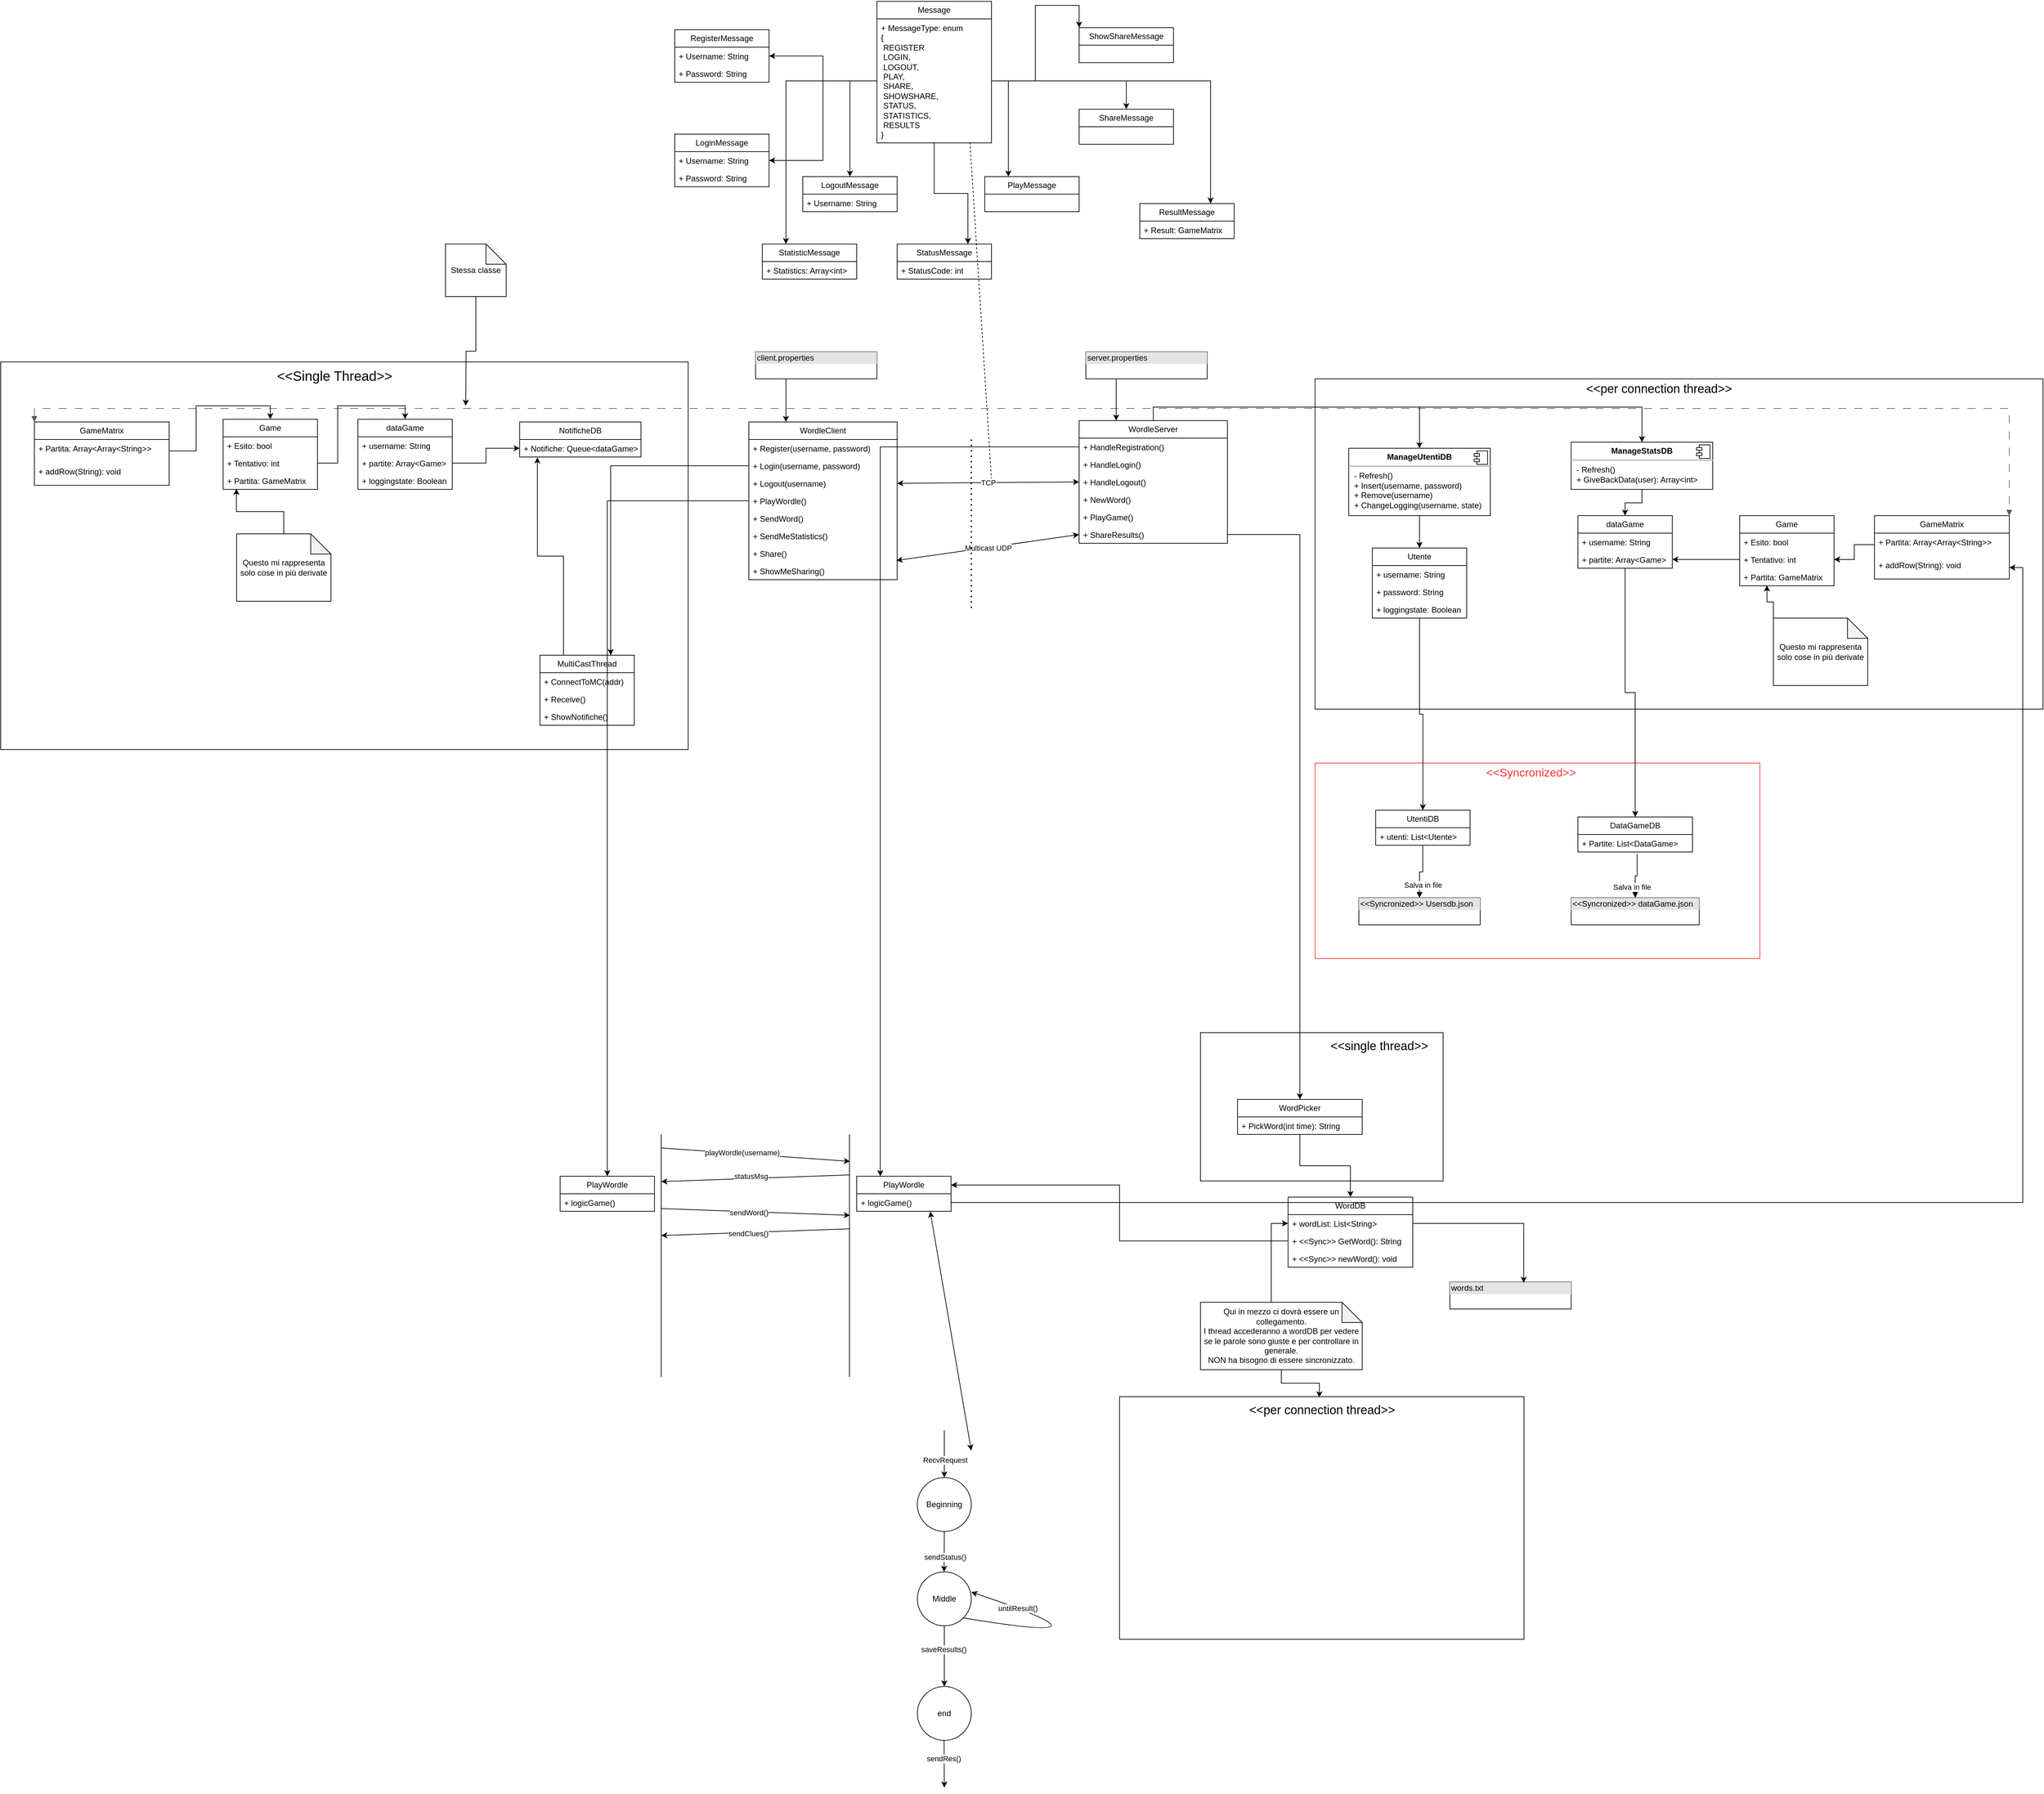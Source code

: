 <mxfile version="21.1.2" type="device">
  <diagram name="Generale" id="a9Qo6xG5ZnCa2RLUOLxb">
    <mxGraphModel dx="1400" dy="913" grid="1" gridSize="10" guides="1" tooltips="1" connect="1" arrows="1" fold="1" page="1" pageScale="1" pageWidth="3300" pageHeight="4681" math="0" shadow="0">
      <root>
        <mxCell id="0" />
        <mxCell id="1" parent="0" />
        <mxCell id="KQCeedgBMzMV0l_ZwHwV-183" value="" style="endArrow=none;dashed=1;html=1;rounded=0;exitX=0.812;exitY=0.996;exitDx=0;exitDy=0;exitPerimeter=0;" parent="1" source="KQCeedgBMzMV0l_ZwHwV-179" edge="1">
          <mxGeometry width="50" height="50" relative="1" as="geometry">
            <mxPoint x="1470" y="997" as="sourcePoint" />
            <mxPoint x="1570" y="770" as="targetPoint" />
          </mxGeometry>
        </mxCell>
        <mxCell id="KQCeedgBMzMV0l_ZwHwV-215" value="" style="verticalLabelPosition=bottom;verticalAlign=top;html=1;shape=mxgraph.basic.rect;fillColor2=none;strokeWidth=1;size=20;indent=5;" parent="1" vertex="1">
          <mxGeometry x="1880" y="1590" width="360" height="220" as="geometry" />
        </mxCell>
        <mxCell id="KQCeedgBMzMV0l_ZwHwV-148" value="" style="verticalLabelPosition=bottom;verticalAlign=top;html=1;shape=mxgraph.basic.rect;fillColor2=none;strokeWidth=1;size=20;indent=5;" parent="1" vertex="1">
          <mxGeometry x="100" y="595" width="1020" height="575" as="geometry" />
        </mxCell>
        <mxCell id="KQCeedgBMzMV0l_ZwHwV-150" value="" style="verticalLabelPosition=bottom;verticalAlign=top;html=1;shape=mxgraph.basic.rect;fillColor2=none;strokeWidth=1;size=20;indent=5;labelBorderColor=none;strokeColor=#FF3333;" parent="1" vertex="1">
          <mxGeometry x="2050" y="1190" width="660" height="290" as="geometry" />
        </mxCell>
        <mxCell id="KQCeedgBMzMV0l_ZwHwV-146" value="" style="verticalLabelPosition=bottom;verticalAlign=top;html=1;shape=mxgraph.basic.rect;fillColor2=none;strokeWidth=1;size=20;indent=5;" parent="1" vertex="1">
          <mxGeometry x="2050" y="620" width="1080" height="490" as="geometry" />
        </mxCell>
        <mxCell id="KQCeedgBMzMV0l_ZwHwV-159" style="edgeStyle=orthogonalEdgeStyle;rounded=0;orthogonalLoop=1;jettySize=auto;html=1;entryX=0.5;entryY=0;entryDx=0;entryDy=0;" parent="1" source="KQCeedgBMzMV0l_ZwHwV-10" target="8rtwBaKAgGRRvO2gZ8co-33" edge="1">
          <mxGeometry relative="1" as="geometry">
            <mxPoint x="1200" y="1782" as="targetPoint" />
          </mxGeometry>
        </mxCell>
        <mxCell id="KQCeedgBMzMV0l_ZwHwV-10" value="WordleClient" style="swimlane;fontStyle=0;childLayout=stackLayout;horizontal=1;startSize=26;fillColor=none;horizontalStack=0;resizeParent=1;resizeParentMax=0;resizeLast=0;collapsible=1;marginBottom=0;whiteSpace=wrap;html=1;" parent="1" vertex="1">
          <mxGeometry x="1210" y="684" width="220" height="234" as="geometry" />
        </mxCell>
        <mxCell id="KQCeedgBMzMV0l_ZwHwV-11" value="+ Register(username, password)" style="text;strokeColor=none;fillColor=none;align=left;verticalAlign=top;spacingLeft=4;spacingRight=4;overflow=hidden;rotatable=0;points=[[0,0.5],[1,0.5]];portConstraint=eastwest;whiteSpace=wrap;html=1;" parent="KQCeedgBMzMV0l_ZwHwV-10" vertex="1">
          <mxGeometry y="26" width="220" height="26" as="geometry" />
        </mxCell>
        <mxCell id="KQCeedgBMzMV0l_ZwHwV-12" value="+ Login(username, password)" style="text;strokeColor=none;fillColor=none;align=left;verticalAlign=top;spacingLeft=4;spacingRight=4;overflow=hidden;rotatable=0;points=[[0,0.5],[1,0.5]];portConstraint=eastwest;whiteSpace=wrap;html=1;" parent="KQCeedgBMzMV0l_ZwHwV-10" vertex="1">
          <mxGeometry y="52" width="220" height="26" as="geometry" />
        </mxCell>
        <mxCell id="KQCeedgBMzMV0l_ZwHwV-22" value="+ Logout(username)" style="text;strokeColor=none;fillColor=none;align=left;verticalAlign=top;spacingLeft=4;spacingRight=4;overflow=hidden;rotatable=0;points=[[0,0.5],[1,0.5]];portConstraint=eastwest;whiteSpace=wrap;html=1;" parent="KQCeedgBMzMV0l_ZwHwV-10" vertex="1">
          <mxGeometry y="78" width="220" height="26" as="geometry" />
        </mxCell>
        <mxCell id="KQCeedgBMzMV0l_ZwHwV-13" value="+ PlayWordle()" style="text;strokeColor=none;fillColor=none;align=left;verticalAlign=top;spacingLeft=4;spacingRight=4;overflow=hidden;rotatable=0;points=[[0,0.5],[1,0.5]];portConstraint=eastwest;whiteSpace=wrap;html=1;" parent="KQCeedgBMzMV0l_ZwHwV-10" vertex="1">
          <mxGeometry y="104" width="220" height="26" as="geometry" />
        </mxCell>
        <mxCell id="KQCeedgBMzMV0l_ZwHwV-14" value="+ SendWord()" style="text;strokeColor=none;fillColor=none;align=left;verticalAlign=top;spacingLeft=4;spacingRight=4;overflow=hidden;rotatable=0;points=[[0,0.5],[1,0.5]];portConstraint=eastwest;whiteSpace=wrap;html=1;" parent="KQCeedgBMzMV0l_ZwHwV-10" vertex="1">
          <mxGeometry y="130" width="220" height="26" as="geometry" />
        </mxCell>
        <mxCell id="KQCeedgBMzMV0l_ZwHwV-15" value="+ SendMeStatistics()" style="text;strokeColor=none;fillColor=none;align=left;verticalAlign=top;spacingLeft=4;spacingRight=4;overflow=hidden;rotatable=0;points=[[0,0.5],[1,0.5]];portConstraint=eastwest;whiteSpace=wrap;html=1;" parent="KQCeedgBMzMV0l_ZwHwV-10" vertex="1">
          <mxGeometry y="156" width="220" height="26" as="geometry" />
        </mxCell>
        <mxCell id="KQCeedgBMzMV0l_ZwHwV-16" value="+ Share()" style="text;strokeColor=none;fillColor=none;align=left;verticalAlign=top;spacingLeft=4;spacingRight=4;overflow=hidden;rotatable=0;points=[[0,0.5],[1,0.5]];portConstraint=eastwest;whiteSpace=wrap;html=1;" parent="KQCeedgBMzMV0l_ZwHwV-10" vertex="1">
          <mxGeometry y="182" width="220" height="26" as="geometry" />
        </mxCell>
        <mxCell id="KQCeedgBMzMV0l_ZwHwV-17" value="+ ShowMeSharing()" style="text;strokeColor=none;fillColor=none;align=left;verticalAlign=top;spacingLeft=4;spacingRight=4;overflow=hidden;rotatable=0;points=[[0,0.5],[1,0.5]];portConstraint=eastwest;whiteSpace=wrap;html=1;" parent="KQCeedgBMzMV0l_ZwHwV-10" vertex="1">
          <mxGeometry y="208" width="220" height="26" as="geometry" />
        </mxCell>
        <mxCell id="KQCeedgBMzMV0l_ZwHwV-51" style="edgeStyle=orthogonalEdgeStyle;rounded=0;orthogonalLoop=1;jettySize=auto;html=1;exitX=0.5;exitY=0;exitDx=0;exitDy=0;entryX=0.5;entryY=0;entryDx=0;entryDy=0;" parent="1" source="KQCeedgBMzMV0l_ZwHwV-19" target="KQCeedgBMzMV0l_ZwHwV-41" edge="1">
          <mxGeometry relative="1" as="geometry" />
        </mxCell>
        <mxCell id="KQCeedgBMzMV0l_ZwHwV-52" style="edgeStyle=orthogonalEdgeStyle;rounded=0;orthogonalLoop=1;jettySize=auto;html=1;exitX=0.5;exitY=0;exitDx=0;exitDy=0;entryX=0.5;entryY=0;entryDx=0;entryDy=0;" parent="1" source="KQCeedgBMzMV0l_ZwHwV-19" target="KQCeedgBMzMV0l_ZwHwV-32" edge="1">
          <mxGeometry relative="1" as="geometry" />
        </mxCell>
        <mxCell id="KQCeedgBMzMV0l_ZwHwV-19" value="WordleServer" style="swimlane;fontStyle=0;childLayout=stackLayout;horizontal=1;startSize=26;fillColor=none;horizontalStack=0;resizeParent=1;resizeParentMax=0;resizeLast=0;collapsible=1;marginBottom=0;whiteSpace=wrap;html=1;" parent="1" vertex="1">
          <mxGeometry x="1700" y="682" width="220" height="182" as="geometry">
            <mxRectangle x="780" y="200" width="110" height="30" as="alternateBounds" />
          </mxGeometry>
        </mxCell>
        <mxCell id="KQCeedgBMzMV0l_ZwHwV-20" value="+ HandleRegistration()" style="text;strokeColor=none;fillColor=none;align=left;verticalAlign=top;spacingLeft=4;spacingRight=4;overflow=hidden;rotatable=0;points=[[0,0.5],[1,0.5]];portConstraint=eastwest;whiteSpace=wrap;html=1;" parent="KQCeedgBMzMV0l_ZwHwV-19" vertex="1">
          <mxGeometry y="26" width="220" height="26" as="geometry" />
        </mxCell>
        <mxCell id="KQCeedgBMzMV0l_ZwHwV-21" value="+ HandleLogin()" style="text;strokeColor=none;fillColor=none;align=left;verticalAlign=top;spacingLeft=4;spacingRight=4;overflow=hidden;rotatable=0;points=[[0,0.5],[1,0.5]];portConstraint=eastwest;whiteSpace=wrap;html=1;" parent="KQCeedgBMzMV0l_ZwHwV-19" vertex="1">
          <mxGeometry y="52" width="220" height="26" as="geometry" />
        </mxCell>
        <mxCell id="KQCeedgBMzMV0l_ZwHwV-23" value="+ HandleLogout()" style="text;strokeColor=none;fillColor=none;align=left;verticalAlign=top;spacingLeft=4;spacingRight=4;overflow=hidden;rotatable=0;points=[[0,0.5],[1,0.5]];portConstraint=eastwest;whiteSpace=wrap;html=1;" parent="KQCeedgBMzMV0l_ZwHwV-19" vertex="1">
          <mxGeometry y="78" width="220" height="26" as="geometry" />
        </mxCell>
        <mxCell id="KQCeedgBMzMV0l_ZwHwV-24" value="+ NewWord()" style="text;strokeColor=none;fillColor=none;align=left;verticalAlign=top;spacingLeft=4;spacingRight=4;overflow=hidden;rotatable=0;points=[[0,0.5],[1,0.5]];portConstraint=eastwest;whiteSpace=wrap;html=1;" parent="KQCeedgBMzMV0l_ZwHwV-19" vertex="1">
          <mxGeometry y="104" width="220" height="26" as="geometry" />
        </mxCell>
        <mxCell id="KQCeedgBMzMV0l_ZwHwV-25" value="+ PlayGame()" style="text;strokeColor=none;fillColor=none;align=left;verticalAlign=top;spacingLeft=4;spacingRight=4;overflow=hidden;rotatable=0;points=[[0,0.5],[1,0.5]];portConstraint=eastwest;whiteSpace=wrap;html=1;" parent="KQCeedgBMzMV0l_ZwHwV-19" vertex="1">
          <mxGeometry y="130" width="220" height="26" as="geometry" />
        </mxCell>
        <mxCell id="KQCeedgBMzMV0l_ZwHwV-26" value="+ ShareResults()" style="text;strokeColor=none;fillColor=none;align=left;verticalAlign=top;spacingLeft=4;spacingRight=4;overflow=hidden;rotatable=0;points=[[0,0.5],[1,0.5]];portConstraint=eastwest;whiteSpace=wrap;html=1;" parent="KQCeedgBMzMV0l_ZwHwV-19" vertex="1">
          <mxGeometry y="156" width="220" height="26" as="geometry" />
        </mxCell>
        <mxCell id="KQCeedgBMzMV0l_ZwHwV-97" style="edgeStyle=orthogonalEdgeStyle;rounded=0;orthogonalLoop=1;jettySize=auto;html=1;exitX=0.5;exitY=1;exitDx=0;exitDy=0;entryX=0.5;entryY=0;entryDx=0;entryDy=0;" parent="1" source="KQCeedgBMzMV0l_ZwHwV-32" target="KQCeedgBMzMV0l_ZwHwV-64" edge="1">
          <mxGeometry relative="1" as="geometry" />
        </mxCell>
        <mxCell id="KQCeedgBMzMV0l_ZwHwV-32" value="&lt;p style=&quot;margin:0px;margin-top:6px;text-align:center;&quot;&gt;&lt;b&gt;ManageUtentiDB&lt;/b&gt;&lt;/p&gt;&lt;hr&gt;&lt;p style=&quot;margin:0px;margin-left:8px;&quot;&gt;- Refresh()&lt;br&gt;+ Insert(username, password)&lt;/p&gt;&lt;p style=&quot;margin:0px;margin-left:8px;&quot;&gt;+ Remove(username)&lt;/p&gt;&lt;p style=&quot;margin:0px;margin-left:8px;&quot;&gt;+ ChangeLogging(username, state)&lt;/p&gt;" style="align=left;overflow=fill;html=1;dropTarget=0;whiteSpace=wrap;" parent="1" vertex="1">
          <mxGeometry x="2100" y="723" width="210" height="100" as="geometry" />
        </mxCell>
        <mxCell id="KQCeedgBMzMV0l_ZwHwV-33" value="" style="shape=component;jettyWidth=8;jettyHeight=4;" parent="KQCeedgBMzMV0l_ZwHwV-32" vertex="1">
          <mxGeometry x="1" width="20" height="20" relative="1" as="geometry">
            <mxPoint x="-24" y="4" as="offset" />
          </mxGeometry>
        </mxCell>
        <mxCell id="KQCeedgBMzMV0l_ZwHwV-34" value="&lt;div style=&quot;box-sizing:border-box;width:100%;background:#e4e4e4;padding:2px;&quot;&gt;&amp;lt;&amp;lt;Syncronized&amp;gt;&amp;gt; Usersdb.json&lt;/div&gt;&lt;table style=&quot;width:100%;font-size:1em;&quot; cellpadding=&quot;2&quot; cellspacing=&quot;0&quot;&gt;&lt;tbody&gt;&lt;tr&gt;&lt;td&gt;&lt;br&gt;&lt;/td&gt;&lt;td&gt;&lt;br&gt;&lt;/td&gt;&lt;/tr&gt;&lt;tr&gt;&lt;td&gt;&lt;br&gt;&lt;/td&gt;&lt;td&gt;&lt;/td&gt;&lt;/tr&gt;&lt;tr&gt;&lt;td&gt;&lt;br&gt;&lt;/td&gt;&lt;td&gt;&lt;br&gt;&lt;/td&gt;&lt;/tr&gt;&lt;/tbody&gt;&lt;/table&gt;" style="verticalAlign=top;align=left;overflow=fill;html=1;whiteSpace=wrap;" parent="1" vertex="1">
          <mxGeometry x="2115" y="1390" width="180" height="40" as="geometry" />
        </mxCell>
        <mxCell id="KQCeedgBMzMV0l_ZwHwV-81" style="edgeStyle=orthogonalEdgeStyle;rounded=0;orthogonalLoop=1;jettySize=auto;html=1;exitX=0.5;exitY=1;exitDx=0;exitDy=0;" parent="1" source="KQCeedgBMzMV0l_ZwHwV-41" target="KQCeedgBMzMV0l_ZwHwV-70" edge="1">
          <mxGeometry relative="1" as="geometry" />
        </mxCell>
        <mxCell id="KQCeedgBMzMV0l_ZwHwV-41" value="&lt;p style=&quot;margin:0px;margin-top:6px;text-align:center;&quot;&gt;&lt;b&gt;ManageStatsDB&lt;/b&gt;&lt;/p&gt;&lt;hr&gt;&lt;p style=&quot;margin:0px;margin-left:8px;&quot;&gt;- Refresh()&lt;/p&gt;&lt;p style=&quot;margin:0px;margin-left:8px;&quot;&gt;+ GiveBackData(user): Array&amp;lt;int&amp;gt;&lt;/p&gt;" style="align=left;overflow=fill;html=1;dropTarget=0;whiteSpace=wrap;" parent="1" vertex="1">
          <mxGeometry x="2430" y="714" width="210" height="70" as="geometry" />
        </mxCell>
        <mxCell id="KQCeedgBMzMV0l_ZwHwV-42" value="" style="shape=component;jettyWidth=8;jettyHeight=4;" parent="KQCeedgBMzMV0l_ZwHwV-41" vertex="1">
          <mxGeometry x="1" width="20" height="20" relative="1" as="geometry">
            <mxPoint x="-24" y="4" as="offset" />
          </mxGeometry>
        </mxCell>
        <mxCell id="KQCeedgBMzMV0l_ZwHwV-47" style="edgeStyle=orthogonalEdgeStyle;rounded=0;orthogonalLoop=1;jettySize=auto;html=1;exitX=0.5;exitY=1;exitDx=0;exitDy=0;" parent="1" edge="1">
          <mxGeometry relative="1" as="geometry">
            <mxPoint x="2827.5" y="1223" as="sourcePoint" />
            <mxPoint x="2827.5" y="1223" as="targetPoint" />
          </mxGeometry>
        </mxCell>
        <mxCell id="KQCeedgBMzMV0l_ZwHwV-53" value="GameMatrix" style="swimlane;fontStyle=0;childLayout=stackLayout;horizontal=1;startSize=26;fillColor=none;horizontalStack=0;resizeParent=1;resizeParentMax=0;resizeLast=0;collapsible=1;marginBottom=0;whiteSpace=wrap;html=1;" parent="1" vertex="1">
          <mxGeometry x="2880" y="823" width="200" height="94" as="geometry" />
        </mxCell>
        <mxCell id="KQCeedgBMzMV0l_ZwHwV-54" value="+ Partita: Array&amp;lt;Array&amp;lt;String&amp;gt;&amp;gt;" style="text;strokeColor=none;fillColor=none;align=left;verticalAlign=top;spacingLeft=4;spacingRight=4;overflow=hidden;rotatable=0;points=[[0,0.5],[1,0.5]];portConstraint=eastwest;whiteSpace=wrap;html=1;" parent="KQCeedgBMzMV0l_ZwHwV-53" vertex="1">
          <mxGeometry y="26" width="200" height="34" as="geometry" />
        </mxCell>
        <mxCell id="8rtwBaKAgGRRvO2gZ8co-26" value="+ addRow(String): void" style="text;strokeColor=none;fillColor=none;align=left;verticalAlign=top;spacingLeft=4;spacingRight=4;overflow=hidden;rotatable=0;points=[[0,0.5],[1,0.5]];portConstraint=eastwest;whiteSpace=wrap;html=1;" parent="KQCeedgBMzMV0l_ZwHwV-53" vertex="1">
          <mxGeometry y="60" width="200" height="34" as="geometry" />
        </mxCell>
        <mxCell id="KQCeedgBMzMV0l_ZwHwV-58" value="NotificheDB" style="swimlane;fontStyle=0;childLayout=stackLayout;horizontal=1;startSize=26;fillColor=none;horizontalStack=0;resizeParent=1;resizeParentMax=0;resizeLast=0;collapsible=1;marginBottom=0;whiteSpace=wrap;html=1;" parent="1" vertex="1">
          <mxGeometry x="870" y="684" width="180" height="52" as="geometry" />
        </mxCell>
        <mxCell id="KQCeedgBMzMV0l_ZwHwV-59" value="+ Notifiche: Queue&amp;lt;dataGame&amp;gt;" style="text;strokeColor=none;fillColor=none;align=left;verticalAlign=top;spacingLeft=4;spacingRight=4;overflow=hidden;rotatable=0;points=[[0,0.5],[1,0.5]];portConstraint=eastwest;whiteSpace=wrap;html=1;" parent="KQCeedgBMzMV0l_ZwHwV-58" vertex="1">
          <mxGeometry y="26" width="180" height="26" as="geometry" />
        </mxCell>
        <mxCell id="KQCeedgBMzMV0l_ZwHwV-98" style="edgeStyle=orthogonalEdgeStyle;rounded=0;orthogonalLoop=1;jettySize=auto;html=1;entryX=0.5;entryY=0;entryDx=0;entryDy=0;" parent="1" source="KQCeedgBMzMV0l_ZwHwV-64" target="KQCeedgBMzMV0l_ZwHwV-93" edge="1">
          <mxGeometry relative="1" as="geometry" />
        </mxCell>
        <mxCell id="KQCeedgBMzMV0l_ZwHwV-64" value="Utente" style="swimlane;fontStyle=0;childLayout=stackLayout;horizontal=1;startSize=26;fillColor=none;horizontalStack=0;resizeParent=1;resizeParentMax=0;resizeLast=0;collapsible=1;marginBottom=0;whiteSpace=wrap;html=1;" parent="1" vertex="1">
          <mxGeometry x="2135" y="871" width="140" height="104" as="geometry" />
        </mxCell>
        <mxCell id="KQCeedgBMzMV0l_ZwHwV-65" value="+ username: String" style="text;strokeColor=none;fillColor=none;align=left;verticalAlign=top;spacingLeft=4;spacingRight=4;overflow=hidden;rotatable=0;points=[[0,0.5],[1,0.5]];portConstraint=eastwest;whiteSpace=wrap;html=1;" parent="KQCeedgBMzMV0l_ZwHwV-64" vertex="1">
          <mxGeometry y="26" width="140" height="26" as="geometry" />
        </mxCell>
        <mxCell id="KQCeedgBMzMV0l_ZwHwV-66" value="+ password: String" style="text;strokeColor=none;fillColor=none;align=left;verticalAlign=top;spacingLeft=4;spacingRight=4;overflow=hidden;rotatable=0;points=[[0,0.5],[1,0.5]];portConstraint=eastwest;whiteSpace=wrap;html=1;" parent="KQCeedgBMzMV0l_ZwHwV-64" vertex="1">
          <mxGeometry y="52" width="140" height="26" as="geometry" />
        </mxCell>
        <mxCell id="KQCeedgBMzMV0l_ZwHwV-67" value="+ loggingstate: Boolean" style="text;strokeColor=none;fillColor=none;align=left;verticalAlign=top;spacingLeft=4;spacingRight=4;overflow=hidden;rotatable=0;points=[[0,0.5],[1,0.5]];portConstraint=eastwest;whiteSpace=wrap;html=1;" parent="KQCeedgBMzMV0l_ZwHwV-64" vertex="1">
          <mxGeometry y="78" width="140" height="26" as="geometry" />
        </mxCell>
        <mxCell id="KQCeedgBMzMV0l_ZwHwV-68" value="Salva in file" style="html=1;verticalAlign=bottom;endArrow=block;edgeStyle=elbowEdgeStyle;elbow=vertical;curved=0;rounded=0;entryX=0.5;entryY=0;entryDx=0;entryDy=0;exitX=0.499;exitY=1.024;exitDx=0;exitDy=0;exitPerimeter=0;" parent="1" source="KQCeedgBMzMV0l_ZwHwV-94" target="KQCeedgBMzMV0l_ZwHwV-34" edge="1">
          <mxGeometry x="0.75" y="5" width="80" relative="1" as="geometry">
            <mxPoint x="2075" y="1193" as="sourcePoint" />
            <mxPoint x="2485" y="1103" as="targetPoint" />
            <mxPoint as="offset" />
          </mxGeometry>
        </mxCell>
        <mxCell id="KQCeedgBMzMV0l_ZwHwV-69" value="&lt;div style=&quot;box-sizing:border-box;width:100%;background:#e4e4e4;padding:2px;&quot;&gt;&amp;lt;&amp;lt;Syncronized&amp;gt;&amp;gt; dataGame.json&lt;/div&gt;&lt;table style=&quot;width:100%;font-size:1em;&quot; cellpadding=&quot;2&quot; cellspacing=&quot;0&quot;&gt;&lt;tbody&gt;&lt;tr&gt;&lt;td&gt;&lt;br&gt;&lt;/td&gt;&lt;td&gt;&lt;br&gt;&lt;/td&gt;&lt;/tr&gt;&lt;tr&gt;&lt;td&gt;&lt;br&gt;&lt;/td&gt;&lt;td&gt;&lt;/td&gt;&lt;/tr&gt;&lt;tr&gt;&lt;td&gt;&lt;br&gt;&lt;/td&gt;&lt;td&gt;&lt;br&gt;&lt;/td&gt;&lt;/tr&gt;&lt;/tbody&gt;&lt;/table&gt;" style="verticalAlign=top;align=left;overflow=fill;html=1;whiteSpace=wrap;" parent="1" vertex="1">
          <mxGeometry x="2430" y="1390" width="190" height="40" as="geometry" />
        </mxCell>
        <mxCell id="KQCeedgBMzMV0l_ZwHwV-103" style="edgeStyle=orthogonalEdgeStyle;rounded=0;orthogonalLoop=1;jettySize=auto;html=1;entryX=0.5;entryY=0;entryDx=0;entryDy=0;" parent="1" source="KQCeedgBMzMV0l_ZwHwV-70" target="KQCeedgBMzMV0l_ZwHwV-99" edge="1">
          <mxGeometry relative="1" as="geometry" />
        </mxCell>
        <mxCell id="KQCeedgBMzMV0l_ZwHwV-70" value="dataGame" style="swimlane;fontStyle=0;childLayout=stackLayout;horizontal=1;startSize=26;fillColor=none;horizontalStack=0;resizeParent=1;resizeParentMax=0;resizeLast=0;collapsible=1;marginBottom=0;whiteSpace=wrap;html=1;" parent="1" vertex="1">
          <mxGeometry x="2440" y="823" width="140" height="78" as="geometry" />
        </mxCell>
        <mxCell id="KQCeedgBMzMV0l_ZwHwV-71" value="+ username: String" style="text;strokeColor=none;fillColor=none;align=left;verticalAlign=top;spacingLeft=4;spacingRight=4;overflow=hidden;rotatable=0;points=[[0,0.5],[1,0.5]];portConstraint=eastwest;whiteSpace=wrap;html=1;" parent="KQCeedgBMzMV0l_ZwHwV-70" vertex="1">
          <mxGeometry y="26" width="140" height="26" as="geometry" />
        </mxCell>
        <mxCell id="KQCeedgBMzMV0l_ZwHwV-72" value="+ partite: Array&amp;lt;Game&amp;gt;" style="text;strokeColor=none;fillColor=none;align=left;verticalAlign=top;spacingLeft=4;spacingRight=4;overflow=hidden;rotatable=0;points=[[0,0.5],[1,0.5]];portConstraint=eastwest;whiteSpace=wrap;html=1;" parent="KQCeedgBMzMV0l_ZwHwV-70" vertex="1">
          <mxGeometry y="52" width="140" height="26" as="geometry" />
        </mxCell>
        <mxCell id="KQCeedgBMzMV0l_ZwHwV-74" value="Salva in file" style="html=1;verticalAlign=bottom;endArrow=block;edgeStyle=elbowEdgeStyle;elbow=vertical;curved=0;rounded=0;entryX=0.5;entryY=0;entryDx=0;entryDy=0;exitX=0.517;exitY=1.115;exitDx=0;exitDy=0;exitPerimeter=0;" parent="1" source="KQCeedgBMzMV0l_ZwHwV-100" target="KQCeedgBMzMV0l_ZwHwV-69" edge="1">
          <mxGeometry x="0.778" y="-5" width="80" relative="1" as="geometry">
            <mxPoint x="2497.48" y="1060.898" as="sourcePoint" />
            <mxPoint x="2825" y="1023" as="targetPoint" />
            <mxPoint as="offset" />
          </mxGeometry>
        </mxCell>
        <mxCell id="KQCeedgBMzMV0l_ZwHwV-75" value="Game" style="swimlane;fontStyle=0;childLayout=stackLayout;horizontal=1;startSize=26;fillColor=none;horizontalStack=0;resizeParent=1;resizeParentMax=0;resizeLast=0;collapsible=1;marginBottom=0;whiteSpace=wrap;html=1;" parent="1" vertex="1">
          <mxGeometry x="2680" y="823" width="140" height="104" as="geometry" />
        </mxCell>
        <mxCell id="KQCeedgBMzMV0l_ZwHwV-76" value="+ Esito: bool" style="text;strokeColor=none;fillColor=none;align=left;verticalAlign=top;spacingLeft=4;spacingRight=4;overflow=hidden;rotatable=0;points=[[0,0.5],[1,0.5]];portConstraint=eastwest;whiteSpace=wrap;html=1;" parent="KQCeedgBMzMV0l_ZwHwV-75" vertex="1">
          <mxGeometry y="26" width="140" height="26" as="geometry" />
        </mxCell>
        <mxCell id="KQCeedgBMzMV0l_ZwHwV-77" value="+ Tentativo: int" style="text;strokeColor=none;fillColor=none;align=left;verticalAlign=top;spacingLeft=4;spacingRight=4;overflow=hidden;rotatable=0;points=[[0,0.5],[1,0.5]];portConstraint=eastwest;whiteSpace=wrap;html=1;" parent="KQCeedgBMzMV0l_ZwHwV-75" vertex="1">
          <mxGeometry y="52" width="140" height="26" as="geometry" />
        </mxCell>
        <mxCell id="KQCeedgBMzMV0l_ZwHwV-78" value="+ Partita: GameMatrix" style="text;strokeColor=none;fillColor=none;align=left;verticalAlign=top;spacingLeft=4;spacingRight=4;overflow=hidden;rotatable=0;points=[[0,0.5],[1,0.5]];portConstraint=eastwest;whiteSpace=wrap;html=1;" parent="KQCeedgBMzMV0l_ZwHwV-75" vertex="1">
          <mxGeometry y="78" width="140" height="26" as="geometry" />
        </mxCell>
        <mxCell id="KQCeedgBMzMV0l_ZwHwV-79" style="edgeStyle=orthogonalEdgeStyle;rounded=0;orthogonalLoop=1;jettySize=auto;html=1;exitX=0;exitY=0.5;exitDx=0;exitDy=0;entryX=1;entryY=0.5;entryDx=0;entryDy=0;" parent="1" source="KQCeedgBMzMV0l_ZwHwV-54" target="KQCeedgBMzMV0l_ZwHwV-77" edge="1">
          <mxGeometry relative="1" as="geometry" />
        </mxCell>
        <mxCell id="KQCeedgBMzMV0l_ZwHwV-80" style="edgeStyle=orthogonalEdgeStyle;rounded=0;orthogonalLoop=1;jettySize=auto;html=1;exitX=0;exitY=0.5;exitDx=0;exitDy=0;entryX=1;entryY=0.5;entryDx=0;entryDy=0;" parent="1" source="KQCeedgBMzMV0l_ZwHwV-77" target="KQCeedgBMzMV0l_ZwHwV-72" edge="1">
          <mxGeometry relative="1" as="geometry" />
        </mxCell>
        <mxCell id="KQCeedgBMzMV0l_ZwHwV-93" value="UtentiDB" style="swimlane;fontStyle=0;childLayout=stackLayout;horizontal=1;startSize=26;fillColor=none;horizontalStack=0;resizeParent=1;resizeParentMax=0;resizeLast=0;collapsible=1;marginBottom=0;whiteSpace=wrap;html=1;" parent="1" vertex="1">
          <mxGeometry x="2140" y="1260" width="140" height="52" as="geometry" />
        </mxCell>
        <mxCell id="KQCeedgBMzMV0l_ZwHwV-94" value="+ utenti: List&amp;lt;Utente&amp;gt;" style="text;strokeColor=none;fillColor=none;align=left;verticalAlign=top;spacingLeft=4;spacingRight=4;overflow=hidden;rotatable=0;points=[[0,0.5],[1,0.5]];portConstraint=eastwest;whiteSpace=wrap;html=1;" parent="KQCeedgBMzMV0l_ZwHwV-93" vertex="1">
          <mxGeometry y="26" width="140" height="26" as="geometry" />
        </mxCell>
        <mxCell id="KQCeedgBMzMV0l_ZwHwV-99" value="DataGameDB" style="swimlane;fontStyle=0;childLayout=stackLayout;horizontal=1;startSize=26;fillColor=none;horizontalStack=0;resizeParent=1;resizeParentMax=0;resizeLast=0;collapsible=1;marginBottom=0;whiteSpace=wrap;html=1;" parent="1" vertex="1">
          <mxGeometry x="2440" y="1270" width="170" height="52" as="geometry" />
        </mxCell>
        <mxCell id="KQCeedgBMzMV0l_ZwHwV-100" value="+ Partite: List&amp;lt;DataGame&amp;gt;" style="text;strokeColor=none;fillColor=none;align=left;verticalAlign=top;spacingLeft=4;spacingRight=4;overflow=hidden;rotatable=0;points=[[0,0.5],[1,0.5]];portConstraint=eastwest;whiteSpace=wrap;html=1;" parent="KQCeedgBMzMV0l_ZwHwV-99" vertex="1">
          <mxGeometry y="26" width="170" height="26" as="geometry" />
        </mxCell>
        <mxCell id="8rtwBaKAgGRRvO2gZ8co-27" style="edgeStyle=orthogonalEdgeStyle;rounded=0;orthogonalLoop=1;jettySize=auto;html=1;exitX=0;exitY=0;exitDx=0;exitDy=0;entryX=1;entryY=0;entryDx=0;entryDy=0;dashed=1;dashPattern=12 12;startArrow=block;startFill=1;endArrow=block;endFill=1;opacity=60;" parent="1" source="KQCeedgBMzMV0l_ZwHwV-104" target="KQCeedgBMzMV0l_ZwHwV-53" edge="1">
          <mxGeometry relative="1" as="geometry" />
        </mxCell>
        <mxCell id="KQCeedgBMzMV0l_ZwHwV-104" value="GameMatrix" style="swimlane;fontStyle=0;childLayout=stackLayout;horizontal=1;startSize=26;fillColor=none;horizontalStack=0;resizeParent=1;resizeParentMax=0;resizeLast=0;collapsible=1;marginBottom=0;whiteSpace=wrap;html=1;" parent="1" vertex="1">
          <mxGeometry x="150" y="684" width="200" height="94" as="geometry" />
        </mxCell>
        <mxCell id="KQCeedgBMzMV0l_ZwHwV-105" value="+ Partita: Array&amp;lt;Array&amp;lt;String&amp;gt;&amp;gt;" style="text;strokeColor=none;fillColor=none;align=left;verticalAlign=top;spacingLeft=4;spacingRight=4;overflow=hidden;rotatable=0;points=[[0,0.5],[1,0.5]];portConstraint=eastwest;whiteSpace=wrap;html=1;" parent="KQCeedgBMzMV0l_ZwHwV-104" vertex="1">
          <mxGeometry y="26" width="200" height="34" as="geometry" />
        </mxCell>
        <mxCell id="8rtwBaKAgGRRvO2gZ8co-18" value="+ addRow(String): void" style="text;strokeColor=none;fillColor=none;align=left;verticalAlign=top;spacingLeft=4;spacingRight=4;overflow=hidden;rotatable=0;points=[[0,0.5],[1,0.5]];portConstraint=eastwest;whiteSpace=wrap;html=1;" parent="KQCeedgBMzMV0l_ZwHwV-104" vertex="1">
          <mxGeometry y="60" width="200" height="34" as="geometry" />
        </mxCell>
        <mxCell id="KQCeedgBMzMV0l_ZwHwV-106" value="dataGame" style="swimlane;fontStyle=0;childLayout=stackLayout;horizontal=1;startSize=26;fillColor=none;horizontalStack=0;resizeParent=1;resizeParentMax=0;resizeLast=0;collapsible=1;marginBottom=0;whiteSpace=wrap;html=1;" parent="1" vertex="1">
          <mxGeometry x="630" y="680" width="140" height="104" as="geometry" />
        </mxCell>
        <mxCell id="KQCeedgBMzMV0l_ZwHwV-107" value="+ username: String" style="text;strokeColor=none;fillColor=none;align=left;verticalAlign=top;spacingLeft=4;spacingRight=4;overflow=hidden;rotatable=0;points=[[0,0.5],[1,0.5]];portConstraint=eastwest;whiteSpace=wrap;html=1;" parent="KQCeedgBMzMV0l_ZwHwV-106" vertex="1">
          <mxGeometry y="26" width="140" height="26" as="geometry" />
        </mxCell>
        <mxCell id="KQCeedgBMzMV0l_ZwHwV-108" value="+ partite: Array&amp;lt;Game&amp;gt;" style="text;strokeColor=none;fillColor=none;align=left;verticalAlign=top;spacingLeft=4;spacingRight=4;overflow=hidden;rotatable=0;points=[[0,0.5],[1,0.5]];portConstraint=eastwest;whiteSpace=wrap;html=1;" parent="KQCeedgBMzMV0l_ZwHwV-106" vertex="1">
          <mxGeometry y="52" width="140" height="26" as="geometry" />
        </mxCell>
        <mxCell id="KQCeedgBMzMV0l_ZwHwV-109" value="+ loggingstate: Boolean" style="text;strokeColor=none;fillColor=none;align=left;verticalAlign=top;spacingLeft=4;spacingRight=4;overflow=hidden;rotatable=0;points=[[0,0.5],[1,0.5]];portConstraint=eastwest;whiteSpace=wrap;html=1;" parent="KQCeedgBMzMV0l_ZwHwV-106" vertex="1">
          <mxGeometry y="78" width="140" height="26" as="geometry" />
        </mxCell>
        <mxCell id="KQCeedgBMzMV0l_ZwHwV-110" value="Game" style="swimlane;fontStyle=0;childLayout=stackLayout;horizontal=1;startSize=26;fillColor=none;horizontalStack=0;resizeParent=1;resizeParentMax=0;resizeLast=0;collapsible=1;marginBottom=0;whiteSpace=wrap;html=1;" parent="1" vertex="1">
          <mxGeometry x="430" y="680" width="140" height="104" as="geometry" />
        </mxCell>
        <mxCell id="KQCeedgBMzMV0l_ZwHwV-111" value="+ Esito: bool" style="text;strokeColor=none;fillColor=none;align=left;verticalAlign=top;spacingLeft=4;spacingRight=4;overflow=hidden;rotatable=0;points=[[0,0.5],[1,0.5]];portConstraint=eastwest;whiteSpace=wrap;html=1;" parent="KQCeedgBMzMV0l_ZwHwV-110" vertex="1">
          <mxGeometry y="26" width="140" height="26" as="geometry" />
        </mxCell>
        <mxCell id="KQCeedgBMzMV0l_ZwHwV-112" value="+ Tentativo: int" style="text;strokeColor=none;fillColor=none;align=left;verticalAlign=top;spacingLeft=4;spacingRight=4;overflow=hidden;rotatable=0;points=[[0,0.5],[1,0.5]];portConstraint=eastwest;whiteSpace=wrap;html=1;" parent="KQCeedgBMzMV0l_ZwHwV-110" vertex="1">
          <mxGeometry y="52" width="140" height="26" as="geometry" />
        </mxCell>
        <mxCell id="KQCeedgBMzMV0l_ZwHwV-113" value="+ Partita: GameMatrix" style="text;strokeColor=none;fillColor=none;align=left;verticalAlign=top;spacingLeft=4;spacingRight=4;overflow=hidden;rotatable=0;points=[[0,0.5],[1,0.5]];portConstraint=eastwest;whiteSpace=wrap;html=1;" parent="KQCeedgBMzMV0l_ZwHwV-110" vertex="1">
          <mxGeometry y="78" width="140" height="26" as="geometry" />
        </mxCell>
        <mxCell id="KQCeedgBMzMV0l_ZwHwV-116" style="edgeStyle=orthogonalEdgeStyle;rounded=0;orthogonalLoop=1;jettySize=auto;html=1;exitX=1;exitY=0.5;exitDx=0;exitDy=0;entryX=0.5;entryY=0;entryDx=0;entryDy=0;" parent="1" source="KQCeedgBMzMV0l_ZwHwV-105" target="KQCeedgBMzMV0l_ZwHwV-110" edge="1">
          <mxGeometry relative="1" as="geometry" />
        </mxCell>
        <mxCell id="KQCeedgBMzMV0l_ZwHwV-117" style="edgeStyle=orthogonalEdgeStyle;rounded=0;orthogonalLoop=1;jettySize=auto;html=1;exitX=1;exitY=0.5;exitDx=0;exitDy=0;entryX=0.5;entryY=0;entryDx=0;entryDy=0;" parent="1" source="KQCeedgBMzMV0l_ZwHwV-112" target="KQCeedgBMzMV0l_ZwHwV-106" edge="1">
          <mxGeometry relative="1" as="geometry" />
        </mxCell>
        <mxCell id="KQCeedgBMzMV0l_ZwHwV-118" style="edgeStyle=orthogonalEdgeStyle;rounded=0;orthogonalLoop=1;jettySize=auto;html=1;exitX=1;exitY=0.5;exitDx=0;exitDy=0;entryX=0;entryY=0.5;entryDx=0;entryDy=0;" parent="1" source="KQCeedgBMzMV0l_ZwHwV-108" target="KQCeedgBMzMV0l_ZwHwV-59" edge="1">
          <mxGeometry relative="1" as="geometry" />
        </mxCell>
        <mxCell id="KQCeedgBMzMV0l_ZwHwV-123" value="" style="endArrow=classic;html=1;rounded=0;exitX=1;exitY=0.5;exitDx=0;exitDy=0;entryX=0;entryY=0.5;entryDx=0;entryDy=0;startArrow=classic;startFill=1;" parent="1" source="KQCeedgBMzMV0l_ZwHwV-22" target="KQCeedgBMzMV0l_ZwHwV-23" edge="1">
          <mxGeometry relative="1" as="geometry">
            <mxPoint x="1460" y="975" as="sourcePoint" />
            <mxPoint x="1730" y="1014" as="targetPoint" />
          </mxGeometry>
        </mxCell>
        <mxCell id="KQCeedgBMzMV0l_ZwHwV-124" value="TCP" style="edgeLabel;resizable=0;html=1;align=center;verticalAlign=middle;" parent="KQCeedgBMzMV0l_ZwHwV-123" connectable="0" vertex="1">
          <mxGeometry relative="1" as="geometry" />
        </mxCell>
        <mxCell id="KQCeedgBMzMV0l_ZwHwV-125" value="" style="endArrow=classic;html=1;rounded=0;exitX=0.995;exitY=-0.094;exitDx=0;exitDy=0;entryX=0;entryY=0.5;entryDx=0;entryDy=0;startArrow=classic;startFill=1;exitPerimeter=0;" parent="1" source="KQCeedgBMzMV0l_ZwHwV-17" target="KQCeedgBMzMV0l_ZwHwV-26" edge="1">
          <mxGeometry relative="1" as="geometry">
            <mxPoint x="1420" y="975" as="sourcePoint" />
            <mxPoint x="1690" y="1014" as="targetPoint" />
          </mxGeometry>
        </mxCell>
        <mxCell id="KQCeedgBMzMV0l_ZwHwV-126" value="Multicast UDP" style="edgeLabel;resizable=0;html=1;align=center;verticalAlign=middle;" parent="KQCeedgBMzMV0l_ZwHwV-125" connectable="0" vertex="1">
          <mxGeometry relative="1" as="geometry" />
        </mxCell>
        <mxCell id="KQCeedgBMzMV0l_ZwHwV-133" style="edgeStyle=orthogonalEdgeStyle;rounded=0;orthogonalLoop=1;jettySize=auto;html=1;exitX=0.25;exitY=1;exitDx=0;exitDy=0;entryX=0.25;entryY=0;entryDx=0;entryDy=0;" parent="1" source="KQCeedgBMzMV0l_ZwHwV-131" target="KQCeedgBMzMV0l_ZwHwV-10" edge="1">
          <mxGeometry relative="1" as="geometry" />
        </mxCell>
        <mxCell id="KQCeedgBMzMV0l_ZwHwV-131" value="&lt;div style=&quot;box-sizing:border-box;width:100%;background:#e4e4e4;padding:2px;&quot;&gt;client.properties&lt;/div&gt;&lt;table style=&quot;width:100%;font-size:1em;&quot; cellpadding=&quot;2&quot; cellspacing=&quot;0&quot;&gt;&lt;tbody&gt;&lt;tr&gt;&lt;td&gt;&lt;br&gt;&lt;/td&gt;&lt;td&gt;&lt;br&gt;&lt;/td&gt;&lt;/tr&gt;&lt;tr&gt;&lt;td&gt;&lt;br&gt;&lt;/td&gt;&lt;td&gt;&lt;/td&gt;&lt;/tr&gt;&lt;tr&gt;&lt;td&gt;&lt;br&gt;&lt;/td&gt;&lt;td&gt;&lt;br&gt;&lt;/td&gt;&lt;/tr&gt;&lt;/tbody&gt;&lt;/table&gt;" style="verticalAlign=top;align=left;overflow=fill;html=1;whiteSpace=wrap;" parent="1" vertex="1">
          <mxGeometry x="1220" y="580" width="180" height="40" as="geometry" />
        </mxCell>
        <mxCell id="KQCeedgBMzMV0l_ZwHwV-134" style="edgeStyle=orthogonalEdgeStyle;rounded=0;orthogonalLoop=1;jettySize=auto;html=1;exitX=0.25;exitY=1;exitDx=0;exitDy=0;entryX=0.25;entryY=0;entryDx=0;entryDy=0;" parent="1" source="KQCeedgBMzMV0l_ZwHwV-132" target="KQCeedgBMzMV0l_ZwHwV-19" edge="1">
          <mxGeometry relative="1" as="geometry" />
        </mxCell>
        <mxCell id="KQCeedgBMzMV0l_ZwHwV-132" value="&lt;div style=&quot;box-sizing:border-box;width:100%;background:#e4e4e4;padding:2px;&quot;&gt;server.properties&lt;/div&gt;&lt;table style=&quot;width:100%;font-size:1em;&quot; cellpadding=&quot;2&quot; cellspacing=&quot;0&quot;&gt;&lt;tbody&gt;&lt;tr&gt;&lt;td&gt;&lt;br&gt;&lt;/td&gt;&lt;td&gt;&lt;br&gt;&lt;/td&gt;&lt;/tr&gt;&lt;tr&gt;&lt;td&gt;&lt;br&gt;&lt;/td&gt;&lt;td&gt;&lt;/td&gt;&lt;/tr&gt;&lt;tr&gt;&lt;td&gt;&lt;br&gt;&lt;/td&gt;&lt;td&gt;&lt;br&gt;&lt;/td&gt;&lt;/tr&gt;&lt;/tbody&gt;&lt;/table&gt;" style="verticalAlign=top;align=left;overflow=fill;html=1;whiteSpace=wrap;" parent="1" vertex="1">
          <mxGeometry x="1710" y="580" width="180" height="40" as="geometry" />
        </mxCell>
        <mxCell id="KQCeedgBMzMV0l_ZwHwV-145" style="edgeStyle=orthogonalEdgeStyle;rounded=0;orthogonalLoop=1;jettySize=auto;html=1;exitX=0.25;exitY=0;exitDx=0;exitDy=0;entryX=0.146;entryY=1.019;entryDx=0;entryDy=0;entryPerimeter=0;" parent="1" source="KQCeedgBMzMV0l_ZwHwV-138" target="KQCeedgBMzMV0l_ZwHwV-59" edge="1">
          <mxGeometry relative="1" as="geometry" />
        </mxCell>
        <mxCell id="KQCeedgBMzMV0l_ZwHwV-143" style="edgeStyle=orthogonalEdgeStyle;rounded=0;orthogonalLoop=1;jettySize=auto;html=1;exitX=0;exitY=0.5;exitDx=0;exitDy=0;entryX=0.75;entryY=0;entryDx=0;entryDy=0;" parent="1" source="KQCeedgBMzMV0l_ZwHwV-12" target="KQCeedgBMzMV0l_ZwHwV-138" edge="1">
          <mxGeometry relative="1" as="geometry" />
        </mxCell>
        <mxCell id="KQCeedgBMzMV0l_ZwHwV-147" value="&amp;lt;&amp;lt;per connection thread&amp;gt;&amp;gt;" style="text;html=1;align=center;verticalAlign=middle;resizable=0;points=[];autosize=1;strokeColor=none;fillColor=none;fontSize=18;" parent="1" vertex="1">
          <mxGeometry x="2440" y="615" width="240" height="40" as="geometry" />
        </mxCell>
        <mxCell id="KQCeedgBMzMV0l_ZwHwV-149" value="&lt;font style=&quot;font-size: 20px;&quot;&gt;&amp;lt;&amp;lt;Single Thread&amp;gt;&amp;gt;&lt;/font&gt;" style="text;html=1;align=center;verticalAlign=middle;resizable=0;points=[];autosize=1;strokeColor=none;fillColor=none;" parent="1" vertex="1">
          <mxGeometry x="500" y="595" width="190" height="40" as="geometry" />
        </mxCell>
        <mxCell id="KQCeedgBMzMV0l_ZwHwV-151" value="&amp;lt;&amp;lt;Syncronized&amp;gt;&amp;gt;" style="text;html=1;align=center;verticalAlign=middle;resizable=0;points=[];autosize=1;strokeColor=none;fillColor=none;fontSize=17;fontColor=#FF3333;" parent="1" vertex="1">
          <mxGeometry x="2290" y="1190" width="160" height="30" as="geometry" />
        </mxCell>
        <mxCell id="KQCeedgBMzMV0l_ZwHwV-153" value="&lt;div style=&quot;box-sizing:border-box;width:100%;background:#e4e4e4;padding:2px;&quot;&gt;words.txt&lt;/div&gt;&lt;table style=&quot;width:100%;font-size:1em;&quot; cellpadding=&quot;2&quot; cellspacing=&quot;0&quot;&gt;&lt;tbody&gt;&lt;tr&gt;&lt;td&gt;&lt;br&gt;&lt;/td&gt;&lt;td&gt;&lt;br&gt;&lt;/td&gt;&lt;/tr&gt;&lt;tr&gt;&lt;td&gt;&lt;br&gt;&lt;/td&gt;&lt;td&gt;&lt;/td&gt;&lt;/tr&gt;&lt;tr&gt;&lt;td&gt;&lt;br&gt;&lt;/td&gt;&lt;td&gt;&lt;br&gt;&lt;/td&gt;&lt;/tr&gt;&lt;/tbody&gt;&lt;/table&gt;" style="verticalAlign=top;align=left;overflow=fill;html=1;whiteSpace=wrap;" parent="1" vertex="1">
          <mxGeometry x="2250" y="1960" width="180" height="40" as="geometry" />
        </mxCell>
        <mxCell id="KQCeedgBMzMV0l_ZwHwV-160" value="PlayWordle" style="swimlane;fontStyle=0;childLayout=stackLayout;horizontal=1;startSize=26;fillColor=none;horizontalStack=0;resizeParent=1;resizeParentMax=0;resizeLast=0;collapsible=1;marginBottom=0;whiteSpace=wrap;html=1;" parent="1" vertex="1">
          <mxGeometry x="1370" y="1803" width="140" height="52" as="geometry" />
        </mxCell>
        <mxCell id="KQCeedgBMzMV0l_ZwHwV-162" value="+ logicGame()" style="text;strokeColor=none;fillColor=none;align=left;verticalAlign=top;spacingLeft=4;spacingRight=4;overflow=hidden;rotatable=0;points=[[0,0.5],[1,0.5]];portConstraint=eastwest;whiteSpace=wrap;html=1;" parent="KQCeedgBMzMV0l_ZwHwV-160" vertex="1">
          <mxGeometry y="26" width="140" height="26" as="geometry" />
        </mxCell>
        <mxCell id="KQCeedgBMzMV0l_ZwHwV-164" style="edgeStyle=orthogonalEdgeStyle;rounded=0;orthogonalLoop=1;jettySize=auto;html=1;exitX=0;exitY=0.5;exitDx=0;exitDy=0;entryX=0.25;entryY=0;entryDx=0;entryDy=0;" parent="1" source="KQCeedgBMzMV0l_ZwHwV-20" target="KQCeedgBMzMV0l_ZwHwV-160" edge="1">
          <mxGeometry relative="1" as="geometry" />
        </mxCell>
        <mxCell id="KQCeedgBMzMV0l_ZwHwV-168" value="" style="endArrow=none;dashed=1;html=1;dashPattern=1 3;strokeWidth=2;rounded=0;" parent="1" edge="1">
          <mxGeometry width="50" height="50" relative="1" as="geometry">
            <mxPoint x="1540" y="710" as="sourcePoint" />
            <mxPoint x="1540" y="960" as="targetPoint" />
          </mxGeometry>
        </mxCell>
        <mxCell id="KQCeedgBMzMV0l_ZwHwV-174" value="RegisterMessage" style="swimlane;fontStyle=0;childLayout=stackLayout;horizontal=1;startSize=26;fillColor=none;horizontalStack=0;resizeParent=1;resizeParentMax=0;resizeLast=0;collapsible=1;marginBottom=0;whiteSpace=wrap;html=1;" parent="1" vertex="1">
          <mxGeometry x="1100" y="102" width="140" height="78" as="geometry" />
        </mxCell>
        <mxCell id="KQCeedgBMzMV0l_ZwHwV-175" value="+ Username: String" style="text;strokeColor=none;fillColor=none;align=left;verticalAlign=top;spacingLeft=4;spacingRight=4;overflow=hidden;rotatable=0;points=[[0,0.5],[1,0.5]];portConstraint=eastwest;whiteSpace=wrap;html=1;" parent="KQCeedgBMzMV0l_ZwHwV-174" vertex="1">
          <mxGeometry y="26" width="140" height="26" as="geometry" />
        </mxCell>
        <mxCell id="KQCeedgBMzMV0l_ZwHwV-176" value="+ Password: String" style="text;strokeColor=none;fillColor=none;align=left;verticalAlign=top;spacingLeft=4;spacingRight=4;overflow=hidden;rotatable=0;points=[[0,0.5],[1,0.5]];portConstraint=eastwest;whiteSpace=wrap;html=1;" parent="KQCeedgBMzMV0l_ZwHwV-174" vertex="1">
          <mxGeometry y="52" width="140" height="26" as="geometry" />
        </mxCell>
        <mxCell id="KQCeedgBMzMV0l_ZwHwV-206" style="edgeStyle=orthogonalEdgeStyle;rounded=0;orthogonalLoop=1;jettySize=auto;html=1;entryX=0.75;entryY=0;entryDx=0;entryDy=0;" parent="1" source="KQCeedgBMzMV0l_ZwHwV-178" target="KQCeedgBMzMV0l_ZwHwV-204" edge="1">
          <mxGeometry relative="1" as="geometry" />
        </mxCell>
        <mxCell id="KQCeedgBMzMV0l_ZwHwV-178" value="Message" style="swimlane;fontStyle=0;childLayout=stackLayout;horizontal=1;startSize=26;fillColor=none;horizontalStack=0;resizeParent=1;resizeParentMax=0;resizeLast=0;collapsible=1;marginBottom=0;whiteSpace=wrap;html=1;" parent="1" vertex="1">
          <mxGeometry x="1400" y="60" width="170" height="210" as="geometry" />
        </mxCell>
        <mxCell id="KQCeedgBMzMV0l_ZwHwV-179" value="+ MessageType: enum&lt;br&gt;{&lt;br&gt;&lt;span style=&quot;white-space: pre;&quot;&gt; &lt;/span&gt;REGISTER&lt;br&gt;&lt;span style=&quot;white-space: pre;&quot;&gt; &lt;/span&gt;LOGIN,&lt;br&gt;&lt;span style=&quot;white-space: pre;&quot;&gt; &lt;/span&gt;LOGOUT,&lt;br&gt;&lt;span style=&quot;white-space: pre;&quot;&gt; &lt;/span&gt;PLAY,&lt;br&gt;&lt;span style=&quot;white-space: pre;&quot;&gt; &lt;/span&gt;SHARE,&lt;br&gt;&lt;span style=&quot;white-space: pre;&quot;&gt; &lt;/span&gt;SHOWSHARE,&lt;br&gt;&lt;span style=&quot;white-space: pre;&quot;&gt; &lt;/span&gt;STATUS,&lt;br&gt;&lt;span style=&quot;white-space: pre;&quot;&gt; &lt;/span&gt;STATISTICS,&lt;br&gt;&lt;span style=&quot;white-space: pre;&quot;&gt; &lt;/span&gt;RESULTS&lt;br&gt;}" style="text;strokeColor=none;fillColor=none;align=left;verticalAlign=top;spacingLeft=4;spacingRight=4;overflow=hidden;rotatable=0;points=[[0,0.5],[1,0.5]];portConstraint=eastwest;whiteSpace=wrap;html=1;" parent="KQCeedgBMzMV0l_ZwHwV-178" vertex="1">
          <mxGeometry y="26" width="170" height="184" as="geometry" />
        </mxCell>
        <mxCell id="KQCeedgBMzMV0l_ZwHwV-138" value="MultiCastThread" style="swimlane;fontStyle=0;childLayout=stackLayout;horizontal=1;startSize=26;fillColor=none;horizontalStack=0;resizeParent=1;resizeParentMax=0;resizeLast=0;collapsible=1;marginBottom=0;whiteSpace=wrap;html=1;" parent="1" vertex="1">
          <mxGeometry x="900" y="1030" width="140" height="104" as="geometry" />
        </mxCell>
        <mxCell id="KQCeedgBMzMV0l_ZwHwV-139" value="+ ConnectToMC(addr)" style="text;strokeColor=none;fillColor=none;align=left;verticalAlign=top;spacingLeft=4;spacingRight=4;overflow=hidden;rotatable=0;points=[[0,0.5],[1,0.5]];portConstraint=eastwest;whiteSpace=wrap;html=1;" parent="KQCeedgBMzMV0l_ZwHwV-138" vertex="1">
          <mxGeometry y="26" width="140" height="26" as="geometry" />
        </mxCell>
        <mxCell id="KQCeedgBMzMV0l_ZwHwV-140" value="+ Receive()" style="text;strokeColor=none;fillColor=none;align=left;verticalAlign=top;spacingLeft=4;spacingRight=4;overflow=hidden;rotatable=0;points=[[0,0.5],[1,0.5]];portConstraint=eastwest;whiteSpace=wrap;html=1;" parent="KQCeedgBMzMV0l_ZwHwV-138" vertex="1">
          <mxGeometry y="52" width="140" height="26" as="geometry" />
        </mxCell>
        <mxCell id="KQCeedgBMzMV0l_ZwHwV-141" value="+ ShowNotifiche()" style="text;strokeColor=none;fillColor=none;align=left;verticalAlign=top;spacingLeft=4;spacingRight=4;overflow=hidden;rotatable=0;points=[[0,0.5],[1,0.5]];portConstraint=eastwest;whiteSpace=wrap;html=1;" parent="KQCeedgBMzMV0l_ZwHwV-138" vertex="1">
          <mxGeometry y="78" width="140" height="26" as="geometry" />
        </mxCell>
        <mxCell id="KQCeedgBMzMV0l_ZwHwV-184" value="LoginMessage" style="swimlane;fontStyle=0;childLayout=stackLayout;horizontal=1;startSize=26;fillColor=none;horizontalStack=0;resizeParent=1;resizeParentMax=0;resizeLast=0;collapsible=1;marginBottom=0;whiteSpace=wrap;html=1;" parent="1" vertex="1">
          <mxGeometry x="1100" y="257" width="140" height="78" as="geometry" />
        </mxCell>
        <mxCell id="KQCeedgBMzMV0l_ZwHwV-185" value="+ Username: String" style="text;strokeColor=none;fillColor=none;align=left;verticalAlign=top;spacingLeft=4;spacingRight=4;overflow=hidden;rotatable=0;points=[[0,0.5],[1,0.5]];portConstraint=eastwest;whiteSpace=wrap;html=1;" parent="KQCeedgBMzMV0l_ZwHwV-184" vertex="1">
          <mxGeometry y="26" width="140" height="26" as="geometry" />
        </mxCell>
        <mxCell id="KQCeedgBMzMV0l_ZwHwV-186" value="+ Password: String" style="text;strokeColor=none;fillColor=none;align=left;verticalAlign=top;spacingLeft=4;spacingRight=4;overflow=hidden;rotatable=0;points=[[0,0.5],[1,0.5]];portConstraint=eastwest;whiteSpace=wrap;html=1;" parent="KQCeedgBMzMV0l_ZwHwV-184" vertex="1">
          <mxGeometry y="52" width="140" height="26" as="geometry" />
        </mxCell>
        <mxCell id="KQCeedgBMzMV0l_ZwHwV-187" value="LogoutMessage" style="swimlane;fontStyle=0;childLayout=stackLayout;horizontal=1;startSize=26;fillColor=none;horizontalStack=0;resizeParent=1;resizeParentMax=0;resizeLast=0;collapsible=1;marginBottom=0;whiteSpace=wrap;html=1;" parent="1" vertex="1">
          <mxGeometry x="1290" y="320" width="140" height="52" as="geometry" />
        </mxCell>
        <mxCell id="KQCeedgBMzMV0l_ZwHwV-188" value="+ Username: String" style="text;strokeColor=none;fillColor=none;align=left;verticalAlign=top;spacingLeft=4;spacingRight=4;overflow=hidden;rotatable=0;points=[[0,0.5],[1,0.5]];portConstraint=eastwest;whiteSpace=wrap;html=1;" parent="KQCeedgBMzMV0l_ZwHwV-187" vertex="1">
          <mxGeometry y="26" width="140" height="26" as="geometry" />
        </mxCell>
        <mxCell id="KQCeedgBMzMV0l_ZwHwV-190" value="PlayMessage" style="swimlane;fontStyle=0;childLayout=stackLayout;horizontal=1;startSize=26;fillColor=none;horizontalStack=0;resizeParent=1;resizeParentMax=0;resizeLast=0;collapsible=1;marginBottom=0;whiteSpace=wrap;html=1;" parent="1" vertex="1">
          <mxGeometry x="1560" y="320" width="140" height="52" as="geometry" />
        </mxCell>
        <mxCell id="KQCeedgBMzMV0l_ZwHwV-192" value="ShowShareMessage" style="swimlane;fontStyle=0;childLayout=stackLayout;horizontal=1;startSize=26;fillColor=none;horizontalStack=0;resizeParent=1;resizeParentMax=0;resizeLast=0;collapsible=1;marginBottom=0;whiteSpace=wrap;html=1;" parent="1" vertex="1">
          <mxGeometry x="1700" y="99" width="140" height="52" as="geometry" />
        </mxCell>
        <mxCell id="KQCeedgBMzMV0l_ZwHwV-196" value="ShareMessage" style="swimlane;fontStyle=0;childLayout=stackLayout;horizontal=1;startSize=26;fillColor=none;horizontalStack=0;resizeParent=1;resizeParentMax=0;resizeLast=0;collapsible=1;marginBottom=0;whiteSpace=wrap;html=1;" parent="1" vertex="1">
          <mxGeometry x="1700" y="220" width="140" height="52" as="geometry" />
        </mxCell>
        <mxCell id="KQCeedgBMzMV0l_ZwHwV-198" style="edgeStyle=orthogonalEdgeStyle;rounded=0;orthogonalLoop=1;jettySize=auto;html=1;exitX=0;exitY=0.5;exitDx=0;exitDy=0;entryX=1;entryY=0.5;entryDx=0;entryDy=0;" parent="1" source="KQCeedgBMzMV0l_ZwHwV-179" target="KQCeedgBMzMV0l_ZwHwV-175" edge="1">
          <mxGeometry relative="1" as="geometry" />
        </mxCell>
        <mxCell id="KQCeedgBMzMV0l_ZwHwV-199" style="edgeStyle=orthogonalEdgeStyle;rounded=0;orthogonalLoop=1;jettySize=auto;html=1;exitX=0;exitY=0.5;exitDx=0;exitDy=0;entryX=1;entryY=0.5;entryDx=0;entryDy=0;" parent="1" source="KQCeedgBMzMV0l_ZwHwV-179" target="KQCeedgBMzMV0l_ZwHwV-185" edge="1">
          <mxGeometry relative="1" as="geometry" />
        </mxCell>
        <mxCell id="KQCeedgBMzMV0l_ZwHwV-200" style="edgeStyle=orthogonalEdgeStyle;rounded=0;orthogonalLoop=1;jettySize=auto;html=1;exitX=0;exitY=0.5;exitDx=0;exitDy=0;entryX=0.5;entryY=0;entryDx=0;entryDy=0;" parent="1" source="KQCeedgBMzMV0l_ZwHwV-179" target="KQCeedgBMzMV0l_ZwHwV-187" edge="1">
          <mxGeometry relative="1" as="geometry" />
        </mxCell>
        <mxCell id="KQCeedgBMzMV0l_ZwHwV-201" style="edgeStyle=orthogonalEdgeStyle;rounded=0;orthogonalLoop=1;jettySize=auto;html=1;exitX=1;exitY=0.5;exitDx=0;exitDy=0;entryX=0.25;entryY=0;entryDx=0;entryDy=0;" parent="1" source="KQCeedgBMzMV0l_ZwHwV-179" target="KQCeedgBMzMV0l_ZwHwV-190" edge="1">
          <mxGeometry relative="1" as="geometry" />
        </mxCell>
        <mxCell id="KQCeedgBMzMV0l_ZwHwV-202" style="edgeStyle=orthogonalEdgeStyle;rounded=0;orthogonalLoop=1;jettySize=auto;html=1;exitX=1;exitY=0.5;exitDx=0;exitDy=0;entryX=0;entryY=0;entryDx=0;entryDy=0;" parent="1" source="KQCeedgBMzMV0l_ZwHwV-179" target="KQCeedgBMzMV0l_ZwHwV-192" edge="1">
          <mxGeometry relative="1" as="geometry" />
        </mxCell>
        <mxCell id="KQCeedgBMzMV0l_ZwHwV-203" style="edgeStyle=orthogonalEdgeStyle;rounded=0;orthogonalLoop=1;jettySize=auto;html=1;exitX=1;exitY=0.5;exitDx=0;exitDy=0;entryX=0.5;entryY=0;entryDx=0;entryDy=0;" parent="1" source="KQCeedgBMzMV0l_ZwHwV-179" target="KQCeedgBMzMV0l_ZwHwV-196" edge="1">
          <mxGeometry relative="1" as="geometry" />
        </mxCell>
        <mxCell id="KQCeedgBMzMV0l_ZwHwV-204" value="StatusMessage" style="swimlane;fontStyle=0;childLayout=stackLayout;horizontal=1;startSize=26;fillColor=none;horizontalStack=0;resizeParent=1;resizeParentMax=0;resizeLast=0;collapsible=1;marginBottom=0;whiteSpace=wrap;html=1;" parent="1" vertex="1">
          <mxGeometry x="1430" y="420" width="140" height="52" as="geometry" />
        </mxCell>
        <mxCell id="KQCeedgBMzMV0l_ZwHwV-205" value="+ StatusCode: int" style="text;strokeColor=none;fillColor=none;align=left;verticalAlign=top;spacingLeft=4;spacingRight=4;overflow=hidden;rotatable=0;points=[[0,0.5],[1,0.5]];portConstraint=eastwest;whiteSpace=wrap;html=1;" parent="KQCeedgBMzMV0l_ZwHwV-204" vertex="1">
          <mxGeometry y="26" width="140" height="26" as="geometry" />
        </mxCell>
        <mxCell id="8rtwBaKAgGRRvO2gZ8co-58" style="edgeStyle=orthogonalEdgeStyle;rounded=0;orthogonalLoop=1;jettySize=auto;html=1;entryX=0.5;entryY=0;entryDx=0;entryDy=0;" parent="1" source="KQCeedgBMzMV0l_ZwHwV-207" target="Rvfiquh89zYh_bdHmMgh-6" edge="1">
          <mxGeometry relative="1" as="geometry" />
        </mxCell>
        <mxCell id="KQCeedgBMzMV0l_ZwHwV-207" value="WordPicker" style="swimlane;fontStyle=0;childLayout=stackLayout;horizontal=1;startSize=26;fillColor=none;horizontalStack=0;resizeParent=1;resizeParentMax=0;resizeLast=0;collapsible=1;marginBottom=0;whiteSpace=wrap;html=1;" parent="1" vertex="1">
          <mxGeometry x="1935" y="1689" width="185" height="52" as="geometry" />
        </mxCell>
        <mxCell id="KQCeedgBMzMV0l_ZwHwV-208" value="+ PickWord(int time): String" style="text;strokeColor=none;fillColor=none;align=left;verticalAlign=top;spacingLeft=4;spacingRight=4;overflow=hidden;rotatable=0;points=[[0,0.5],[1,0.5]];portConstraint=eastwest;whiteSpace=wrap;html=1;" parent="KQCeedgBMzMV0l_ZwHwV-207" vertex="1">
          <mxGeometry y="26" width="185" height="26" as="geometry" />
        </mxCell>
        <mxCell id="KQCeedgBMzMV0l_ZwHwV-214" style="edgeStyle=orthogonalEdgeStyle;rounded=0;orthogonalLoop=1;jettySize=auto;html=1;exitX=1;exitY=0.5;exitDx=0;exitDy=0;entryX=0.5;entryY=0;entryDx=0;entryDy=0;" parent="1" source="KQCeedgBMzMV0l_ZwHwV-26" target="KQCeedgBMzMV0l_ZwHwV-207" edge="1">
          <mxGeometry relative="1" as="geometry" />
        </mxCell>
        <mxCell id="KQCeedgBMzMV0l_ZwHwV-216" value="&amp;lt;&amp;lt;single thread&amp;gt;&amp;gt;" style="text;html=1;align=center;verticalAlign=middle;resizable=0;points=[];autosize=1;strokeColor=none;fillColor=none;fontSize=18;" parent="1" vertex="1">
          <mxGeometry x="2060" y="1590" width="170" height="40" as="geometry" />
        </mxCell>
        <mxCell id="KQCeedgBMzMV0l_ZwHwV-218" value="StatisticMessage" style="swimlane;fontStyle=0;childLayout=stackLayout;horizontal=1;startSize=26;fillColor=none;horizontalStack=0;resizeParent=1;resizeParentMax=0;resizeLast=0;collapsible=1;marginBottom=0;whiteSpace=wrap;html=1;" parent="1" vertex="1">
          <mxGeometry x="1230" y="420" width="140" height="52" as="geometry" />
        </mxCell>
        <mxCell id="KQCeedgBMzMV0l_ZwHwV-219" value="+ Statistics: Array&amp;lt;int&amp;gt;" style="text;strokeColor=none;fillColor=none;align=left;verticalAlign=top;spacingLeft=4;spacingRight=4;overflow=hidden;rotatable=0;points=[[0,0.5],[1,0.5]];portConstraint=eastwest;whiteSpace=wrap;html=1;" parent="KQCeedgBMzMV0l_ZwHwV-218" vertex="1">
          <mxGeometry y="26" width="140" height="26" as="geometry" />
        </mxCell>
        <mxCell id="KQCeedgBMzMV0l_ZwHwV-222" value="ResultMessage" style="swimlane;fontStyle=0;childLayout=stackLayout;horizontal=1;startSize=26;fillColor=none;horizontalStack=0;resizeParent=1;resizeParentMax=0;resizeLast=0;collapsible=1;marginBottom=0;whiteSpace=wrap;html=1;" parent="1" vertex="1">
          <mxGeometry x="1790" y="360" width="140" height="52" as="geometry" />
        </mxCell>
        <mxCell id="KQCeedgBMzMV0l_ZwHwV-223" value="+ Result: GameMatrix" style="text;strokeColor=none;fillColor=none;align=left;verticalAlign=top;spacingLeft=4;spacingRight=4;overflow=hidden;rotatable=0;points=[[0,0.5],[1,0.5]];portConstraint=eastwest;whiteSpace=wrap;html=1;" parent="KQCeedgBMzMV0l_ZwHwV-222" vertex="1">
          <mxGeometry y="26" width="140" height="26" as="geometry" />
        </mxCell>
        <mxCell id="KQCeedgBMzMV0l_ZwHwV-224" style="edgeStyle=orthogonalEdgeStyle;rounded=0;orthogonalLoop=1;jettySize=auto;html=1;exitX=1;exitY=0.5;exitDx=0;exitDy=0;entryX=0.75;entryY=0;entryDx=0;entryDy=0;" parent="1" source="KQCeedgBMzMV0l_ZwHwV-179" target="KQCeedgBMzMV0l_ZwHwV-222" edge="1">
          <mxGeometry relative="1" as="geometry" />
        </mxCell>
        <mxCell id="KQCeedgBMzMV0l_ZwHwV-225" style="edgeStyle=orthogonalEdgeStyle;rounded=0;orthogonalLoop=1;jettySize=auto;html=1;entryX=0.25;entryY=0;entryDx=0;entryDy=0;" parent="1" source="KQCeedgBMzMV0l_ZwHwV-179" target="KQCeedgBMzMV0l_ZwHwV-218" edge="1">
          <mxGeometry relative="1" as="geometry" />
        </mxCell>
        <mxCell id="Rvfiquh89zYh_bdHmMgh-9" style="edgeStyle=orthogonalEdgeStyle;rounded=0;orthogonalLoop=1;jettySize=auto;html=1;exitX=1;exitY=0.5;exitDx=0;exitDy=0;entryX=0.609;entryY=0.029;entryDx=0;entryDy=0;entryPerimeter=0;" parent="1" source="Rvfiquh89zYh_bdHmMgh-7" target="KQCeedgBMzMV0l_ZwHwV-153" edge="1">
          <mxGeometry relative="1" as="geometry" />
        </mxCell>
        <mxCell id="Rvfiquh89zYh_bdHmMgh-20" style="edgeStyle=orthogonalEdgeStyle;rounded=0;orthogonalLoop=1;jettySize=auto;html=1;exitX=0.5;exitY=1;exitDx=0;exitDy=0;exitPerimeter=0;entryX=0.485;entryY=0.029;entryDx=0;entryDy=0;entryPerimeter=0;" parent="1" source="Rvfiquh89zYh_bdHmMgh-14" target="Rvfiquh89zYh_bdHmMgh-11" edge="1">
          <mxGeometry relative="1" as="geometry" />
        </mxCell>
        <mxCell id="kqSr3S_W_Wcznb7T5P6U-4" style="edgeStyle=orthogonalEdgeStyle;rounded=0;orthogonalLoop=1;jettySize=auto;html=1;exitX=0;exitY=0;exitDx=105;exitDy=0;exitPerimeter=0;entryX=0;entryY=0.5;entryDx=0;entryDy=0;" parent="1" source="Rvfiquh89zYh_bdHmMgh-14" target="Rvfiquh89zYh_bdHmMgh-7" edge="1">
          <mxGeometry relative="1" as="geometry">
            <mxPoint x="1969.56" y="1964.624" as="targetPoint" />
          </mxGeometry>
        </mxCell>
        <mxCell id="Rvfiquh89zYh_bdHmMgh-14" value="Qui in mezzo ci dovrà essere un collegamento.&lt;br&gt;I thread accederanno a wordDB per vedere se le parole sono giuste e per controllare in generale.&lt;br&gt;NON ha bisogno di essere sincronizzato." style="shape=note;whiteSpace=wrap;html=1;backgroundOutline=1;darkOpacity=0.05;" parent="1" vertex="1">
          <mxGeometry x="1880" y="1990" width="240" height="100" as="geometry" />
        </mxCell>
        <mxCell id="Rvfiquh89zYh_bdHmMgh-19" value="" style="group" parent="1" vertex="1" connectable="0">
          <mxGeometry x="1760" y="2130" width="600" height="360" as="geometry" />
        </mxCell>
        <mxCell id="Rvfiquh89zYh_bdHmMgh-10" value="" style="verticalLabelPosition=bottom;verticalAlign=top;html=1;shape=mxgraph.basic.rect;fillColor2=none;strokeWidth=1;size=20;indent=5;" parent="Rvfiquh89zYh_bdHmMgh-19" vertex="1">
          <mxGeometry width="600" height="360" as="geometry" />
        </mxCell>
        <mxCell id="Rvfiquh89zYh_bdHmMgh-11" value="&amp;lt;&amp;lt;per connection thread&amp;gt;&amp;gt;" style="text;html=1;align=center;verticalAlign=middle;resizable=0;points=[];autosize=1;strokeColor=none;fillColor=none;fontSize=18;" parent="Rvfiquh89zYh_bdHmMgh-19" vertex="1">
          <mxGeometry x="180" width="240" height="40" as="geometry" />
        </mxCell>
        <mxCell id="8rtwBaKAgGRRvO2gZ8co-4" value="" style="endArrow=none;html=1;rounded=0;" parent="1" edge="1">
          <mxGeometry width="50" height="50" relative="1" as="geometry">
            <mxPoint x="1080" y="2101" as="sourcePoint" />
            <mxPoint x="1080" y="1741" as="targetPoint" />
          </mxGeometry>
        </mxCell>
        <mxCell id="8rtwBaKAgGRRvO2gZ8co-5" value="" style="endArrow=none;html=1;rounded=0;" parent="1" edge="1">
          <mxGeometry width="50" height="50" relative="1" as="geometry">
            <mxPoint x="1359.26" y="2101" as="sourcePoint" />
            <mxPoint x="1359.26" y="1741" as="targetPoint" />
          </mxGeometry>
        </mxCell>
        <mxCell id="8rtwBaKAgGRRvO2gZ8co-6" value="" style="endArrow=classic;html=1;rounded=0;" parent="1" edge="1">
          <mxGeometry width="50" height="50" relative="1" as="geometry">
            <mxPoint x="1080" y="1761" as="sourcePoint" />
            <mxPoint x="1360" y="1781" as="targetPoint" />
          </mxGeometry>
        </mxCell>
        <mxCell id="8rtwBaKAgGRRvO2gZ8co-8" value="playWordle(username)" style="edgeLabel;html=1;align=center;verticalAlign=middle;resizable=0;points=[];" parent="8rtwBaKAgGRRvO2gZ8co-6" vertex="1" connectable="0">
          <mxGeometry x="-0.147" y="1" relative="1" as="geometry">
            <mxPoint y="-1" as="offset" />
          </mxGeometry>
        </mxCell>
        <mxCell id="8rtwBaKAgGRRvO2gZ8co-9" value="" style="endArrow=classic;html=1;rounded=0;" parent="1" edge="1">
          <mxGeometry width="50" height="50" relative="1" as="geometry">
            <mxPoint x="1360" y="1801" as="sourcePoint" />
            <mxPoint x="1080" y="1811" as="targetPoint" />
          </mxGeometry>
        </mxCell>
        <mxCell id="8rtwBaKAgGRRvO2gZ8co-10" value="statusMsg" style="edgeLabel;html=1;align=center;verticalAlign=middle;resizable=0;points=[];" parent="8rtwBaKAgGRRvO2gZ8co-9" vertex="1" connectable="0">
          <mxGeometry x="0.051" y="-3" relative="1" as="geometry">
            <mxPoint as="offset" />
          </mxGeometry>
        </mxCell>
        <mxCell id="8rtwBaKAgGRRvO2gZ8co-11" value="" style="endArrow=classic;html=1;rounded=0;" parent="1" edge="1">
          <mxGeometry width="50" height="50" relative="1" as="geometry">
            <mxPoint x="1080" y="1851" as="sourcePoint" />
            <mxPoint x="1360" y="1861" as="targetPoint" />
          </mxGeometry>
        </mxCell>
        <mxCell id="8rtwBaKAgGRRvO2gZ8co-12" value="sendWord()" style="edgeLabel;html=1;align=center;verticalAlign=middle;resizable=0;points=[];" parent="8rtwBaKAgGRRvO2gZ8co-11" vertex="1" connectable="0">
          <mxGeometry x="-0.072" y="-1" relative="1" as="geometry">
            <mxPoint as="offset" />
          </mxGeometry>
        </mxCell>
        <mxCell id="8rtwBaKAgGRRvO2gZ8co-13" value="" style="endArrow=classic;html=1;rounded=0;" parent="1" edge="1">
          <mxGeometry width="50" height="50" relative="1" as="geometry">
            <mxPoint x="1360" y="1881" as="sourcePoint" />
            <mxPoint x="1080" y="1891" as="targetPoint" />
          </mxGeometry>
        </mxCell>
        <mxCell id="8rtwBaKAgGRRvO2gZ8co-14" value="sendClues()" style="edgeLabel;html=1;align=center;verticalAlign=middle;resizable=0;points=[];" parent="8rtwBaKAgGRRvO2gZ8co-13" vertex="1" connectable="0">
          <mxGeometry x="0.08" y="1" relative="1" as="geometry">
            <mxPoint as="offset" />
          </mxGeometry>
        </mxCell>
        <mxCell id="8rtwBaKAgGRRvO2gZ8co-22" style="edgeStyle=orthogonalEdgeStyle;rounded=0;orthogonalLoop=1;jettySize=auto;html=1;entryX=0.141;entryY=0.967;entryDx=0;entryDy=0;entryPerimeter=0;" parent="1" source="8rtwBaKAgGRRvO2gZ8co-19" target="KQCeedgBMzMV0l_ZwHwV-113" edge="1">
          <mxGeometry relative="1" as="geometry" />
        </mxCell>
        <mxCell id="8rtwBaKAgGRRvO2gZ8co-19" value="Questo mi rappresenta solo cose in più derivate" style="shape=note;whiteSpace=wrap;html=1;backgroundOutline=1;darkOpacity=0.05;" parent="1" vertex="1">
          <mxGeometry x="450" y="850" width="140" height="100" as="geometry" />
        </mxCell>
        <mxCell id="8rtwBaKAgGRRvO2gZ8co-25" style="edgeStyle=orthogonalEdgeStyle;rounded=0;orthogonalLoop=1;jettySize=auto;html=1;exitX=0;exitY=0;exitDx=0;exitDy=0;exitPerimeter=0;entryX=0.289;entryY=0.978;entryDx=0;entryDy=0;entryPerimeter=0;" parent="1" source="8rtwBaKAgGRRvO2gZ8co-24" target="KQCeedgBMzMV0l_ZwHwV-78" edge="1">
          <mxGeometry relative="1" as="geometry" />
        </mxCell>
        <mxCell id="8rtwBaKAgGRRvO2gZ8co-24" value="Questo mi rappresenta solo cose in più derivate" style="shape=note;whiteSpace=wrap;html=1;backgroundOutline=1;darkOpacity=0.05;" parent="1" vertex="1">
          <mxGeometry x="2730" y="975" width="140" height="100" as="geometry" />
        </mxCell>
        <mxCell id="8rtwBaKAgGRRvO2gZ8co-29" style="edgeStyle=orthogonalEdgeStyle;rounded=0;orthogonalLoop=1;jettySize=auto;html=1;" parent="1" source="8rtwBaKAgGRRvO2gZ8co-28" edge="1">
          <mxGeometry relative="1" as="geometry">
            <mxPoint x="790" y="660" as="targetPoint" />
          </mxGeometry>
        </mxCell>
        <mxCell id="8rtwBaKAgGRRvO2gZ8co-28" value="Stessa classe" style="shape=note;whiteSpace=wrap;html=1;backgroundOutline=1;darkOpacity=0.05;" parent="1" vertex="1">
          <mxGeometry x="760" y="420" width="90" height="78" as="geometry" />
        </mxCell>
        <mxCell id="8rtwBaKAgGRRvO2gZ8co-30" style="edgeStyle=orthogonalEdgeStyle;rounded=0;orthogonalLoop=1;jettySize=auto;html=1;entryX=1;entryY=0.5;entryDx=0;entryDy=0;startArrow=none;startFill=0;" parent="1" source="KQCeedgBMzMV0l_ZwHwV-162" target="8rtwBaKAgGRRvO2gZ8co-26" edge="1">
          <mxGeometry relative="1" as="geometry">
            <mxPoint x="2840" y="1460" as="targetPoint" />
          </mxGeometry>
        </mxCell>
        <mxCell id="8rtwBaKAgGRRvO2gZ8co-33" value="PlayWordle" style="swimlane;fontStyle=0;childLayout=stackLayout;horizontal=1;startSize=26;fillColor=none;horizontalStack=0;resizeParent=1;resizeParentMax=0;resizeLast=0;collapsible=1;marginBottom=0;whiteSpace=wrap;html=1;" parent="1" vertex="1">
          <mxGeometry x="930" y="1803" width="140" height="52" as="geometry" />
        </mxCell>
        <mxCell id="8rtwBaKAgGRRvO2gZ8co-34" value="+ logicGame()" style="text;strokeColor=none;fillColor=none;align=left;verticalAlign=top;spacingLeft=4;spacingRight=4;overflow=hidden;rotatable=0;points=[[0,0.5],[1,0.5]];portConstraint=eastwest;whiteSpace=wrap;html=1;" parent="8rtwBaKAgGRRvO2gZ8co-33" vertex="1">
          <mxGeometry y="26" width="140" height="26" as="geometry" />
        </mxCell>
        <mxCell id="8rtwBaKAgGRRvO2gZ8co-36" value="Beginning" style="ellipse;whiteSpace=wrap;html=1;aspect=fixed;" parent="1" vertex="1">
          <mxGeometry x="1460" y="2250" width="80" height="80" as="geometry" />
        </mxCell>
        <mxCell id="8rtwBaKAgGRRvO2gZ8co-37" value="" style="endArrow=classic;html=1;rounded=0;entryX=0.5;entryY=0;entryDx=0;entryDy=0;endFill=1;" parent="1" target="8rtwBaKAgGRRvO2gZ8co-36" edge="1">
          <mxGeometry width="50" height="50" relative="1" as="geometry">
            <mxPoint x="1500" y="2180" as="sourcePoint" />
            <mxPoint x="1490" y="2360" as="targetPoint" />
          </mxGeometry>
        </mxCell>
        <mxCell id="8rtwBaKAgGRRvO2gZ8co-38" value="RecvRequest" style="edgeLabel;html=1;align=center;verticalAlign=middle;resizable=0;points=[];" parent="8rtwBaKAgGRRvO2gZ8co-37" vertex="1" connectable="0">
          <mxGeometry x="0.264" y="1" relative="1" as="geometry">
            <mxPoint as="offset" />
          </mxGeometry>
        </mxCell>
        <mxCell id="8rtwBaKAgGRRvO2gZ8co-39" value="Middle" style="ellipse;whiteSpace=wrap;html=1;aspect=fixed;" parent="1" vertex="1">
          <mxGeometry x="1460" y="2390" width="80" height="80" as="geometry" />
        </mxCell>
        <mxCell id="8rtwBaKAgGRRvO2gZ8co-40" value="" style="endArrow=classic;html=1;rounded=0;entryX=0.5;entryY=0;entryDx=0;entryDy=0;endFill=1;" parent="1" edge="1">
          <mxGeometry width="50" height="50" relative="1" as="geometry">
            <mxPoint x="1500" y="2330" as="sourcePoint" />
            <mxPoint x="1499.63" y="2390" as="targetPoint" />
          </mxGeometry>
        </mxCell>
        <mxCell id="8rtwBaKAgGRRvO2gZ8co-41" value="sendStatus()" style="edgeLabel;html=1;align=center;verticalAlign=middle;resizable=0;points=[];" parent="8rtwBaKAgGRRvO2gZ8co-40" vertex="1" connectable="0">
          <mxGeometry x="0.264" y="1" relative="1" as="geometry">
            <mxPoint as="offset" />
          </mxGeometry>
        </mxCell>
        <mxCell id="8rtwBaKAgGRRvO2gZ8co-42" value="" style="curved=1;endArrow=classic;html=1;rounded=0;exitX=1;exitY=1;exitDx=0;exitDy=0;" parent="1" source="8rtwBaKAgGRRvO2gZ8co-39" edge="1">
          <mxGeometry width="50" height="50" relative="1" as="geometry">
            <mxPoint x="1540" y="2470" as="sourcePoint" />
            <mxPoint x="1540" y="2420" as="targetPoint" />
            <Array as="points">
              <mxPoint x="1780" y="2500" />
              <mxPoint x="1540" y="2420" />
            </Array>
          </mxGeometry>
        </mxCell>
        <mxCell id="8rtwBaKAgGRRvO2gZ8co-43" value="untilResult()" style="edgeLabel;html=1;align=center;verticalAlign=middle;resizable=0;points=[];" parent="8rtwBaKAgGRRvO2gZ8co-42" vertex="1" connectable="0">
          <mxGeometry x="0.714" relative="1" as="geometry">
            <mxPoint y="1" as="offset" />
          </mxGeometry>
        </mxCell>
        <mxCell id="8rtwBaKAgGRRvO2gZ8co-46" value="" style="endArrow=classic;html=1;rounded=0;exitX=0.5;exitY=1;exitDx=0;exitDy=0;" parent="1" source="8rtwBaKAgGRRvO2gZ8co-39" edge="1">
          <mxGeometry width="50" height="50" relative="1" as="geometry">
            <mxPoint x="1470" y="2550" as="sourcePoint" />
            <mxPoint x="1500" y="2560" as="targetPoint" />
          </mxGeometry>
        </mxCell>
        <mxCell id="8rtwBaKAgGRRvO2gZ8co-47" value="saveResults()" style="edgeLabel;html=1;align=center;verticalAlign=middle;resizable=0;points=[];" parent="8rtwBaKAgGRRvO2gZ8co-46" vertex="1" connectable="0">
          <mxGeometry x="-0.233" y="-1" relative="1" as="geometry">
            <mxPoint as="offset" />
          </mxGeometry>
        </mxCell>
        <mxCell id="8rtwBaKAgGRRvO2gZ8co-48" value="end" style="ellipse;whiteSpace=wrap;html=1;aspect=fixed;" parent="1" vertex="1">
          <mxGeometry x="1460" y="2560" width="80" height="80" as="geometry" />
        </mxCell>
        <mxCell id="8rtwBaKAgGRRvO2gZ8co-50" value="" style="endArrow=classic;html=1;rounded=0;exitX=0.5;exitY=1;exitDx=0;exitDy=0;" parent="1" edge="1">
          <mxGeometry width="50" height="50" relative="1" as="geometry">
            <mxPoint x="1499.63" y="2640" as="sourcePoint" />
            <mxPoint x="1500" y="2710" as="targetPoint" />
          </mxGeometry>
        </mxCell>
        <mxCell id="8rtwBaKAgGRRvO2gZ8co-51" value="sendRes()" style="edgeLabel;html=1;align=center;verticalAlign=middle;resizable=0;points=[];" parent="8rtwBaKAgGRRvO2gZ8co-50" vertex="1" connectable="0">
          <mxGeometry x="-0.233" y="-1" relative="1" as="geometry">
            <mxPoint as="offset" />
          </mxGeometry>
        </mxCell>
        <mxCell id="8rtwBaKAgGRRvO2gZ8co-53" value="" style="endArrow=classic;startArrow=classic;html=1;rounded=0;entryX=0.779;entryY=1.01;entryDx=0;entryDy=0;entryPerimeter=0;" parent="1" target="KQCeedgBMzMV0l_ZwHwV-162" edge="1">
          <mxGeometry width="50" height="50" relative="1" as="geometry">
            <mxPoint x="1540" y="2210" as="sourcePoint" />
            <mxPoint x="1680" y="2000" as="targetPoint" />
          </mxGeometry>
        </mxCell>
        <mxCell id="Rvfiquh89zYh_bdHmMgh-6" value="WordDB" style="swimlane;fontStyle=0;childLayout=stackLayout;horizontal=1;startSize=26;fillColor=none;horizontalStack=0;resizeParent=1;resizeParentMax=0;resizeLast=0;collapsible=1;marginBottom=0;whiteSpace=wrap;html=1;" parent="1" vertex="1">
          <mxGeometry x="2010" y="1834" width="185" height="104" as="geometry" />
        </mxCell>
        <mxCell id="Rvfiquh89zYh_bdHmMgh-7" value="+ wordList: List&amp;lt;String&amp;gt;" style="text;strokeColor=none;fillColor=none;align=left;verticalAlign=top;spacingLeft=4;spacingRight=4;overflow=hidden;rotatable=0;points=[[0,0.5],[1,0.5]];portConstraint=eastwest;whiteSpace=wrap;html=1;" parent="Rvfiquh89zYh_bdHmMgh-6" vertex="1">
          <mxGeometry y="26" width="185" height="26" as="geometry" />
        </mxCell>
        <mxCell id="KQCeedgBMzMV0l_ZwHwV-209" value="+ &amp;lt;&amp;lt;Sync&amp;gt;&amp;gt; GetWord(): String" style="text;strokeColor=none;fillColor=none;align=left;verticalAlign=top;spacingLeft=4;spacingRight=4;overflow=hidden;rotatable=0;points=[[0,0.5],[1,0.5]];portConstraint=eastwest;whiteSpace=wrap;html=1;" parent="Rvfiquh89zYh_bdHmMgh-6" vertex="1">
          <mxGeometry y="52" width="185" height="26" as="geometry" />
        </mxCell>
        <mxCell id="8rtwBaKAgGRRvO2gZ8co-54" value="+ &amp;lt;&amp;lt;Sync&amp;gt;&amp;gt; newWord(): void" style="text;strokeColor=none;fillColor=none;align=left;verticalAlign=top;spacingLeft=4;spacingRight=4;overflow=hidden;rotatable=0;points=[[0,0.5],[1,0.5]];portConstraint=eastwest;whiteSpace=wrap;html=1;" parent="Rvfiquh89zYh_bdHmMgh-6" vertex="1">
          <mxGeometry y="78" width="185" height="26" as="geometry" />
        </mxCell>
        <mxCell id="8rtwBaKAgGRRvO2gZ8co-57" style="edgeStyle=orthogonalEdgeStyle;rounded=0;orthogonalLoop=1;jettySize=auto;html=1;entryX=1;entryY=0.25;entryDx=0;entryDy=0;" parent="1" source="KQCeedgBMzMV0l_ZwHwV-209" target="KQCeedgBMzMV0l_ZwHwV-160" edge="1">
          <mxGeometry relative="1" as="geometry" />
        </mxCell>
      </root>
    </mxGraphModel>
  </diagram>
</mxfile>
